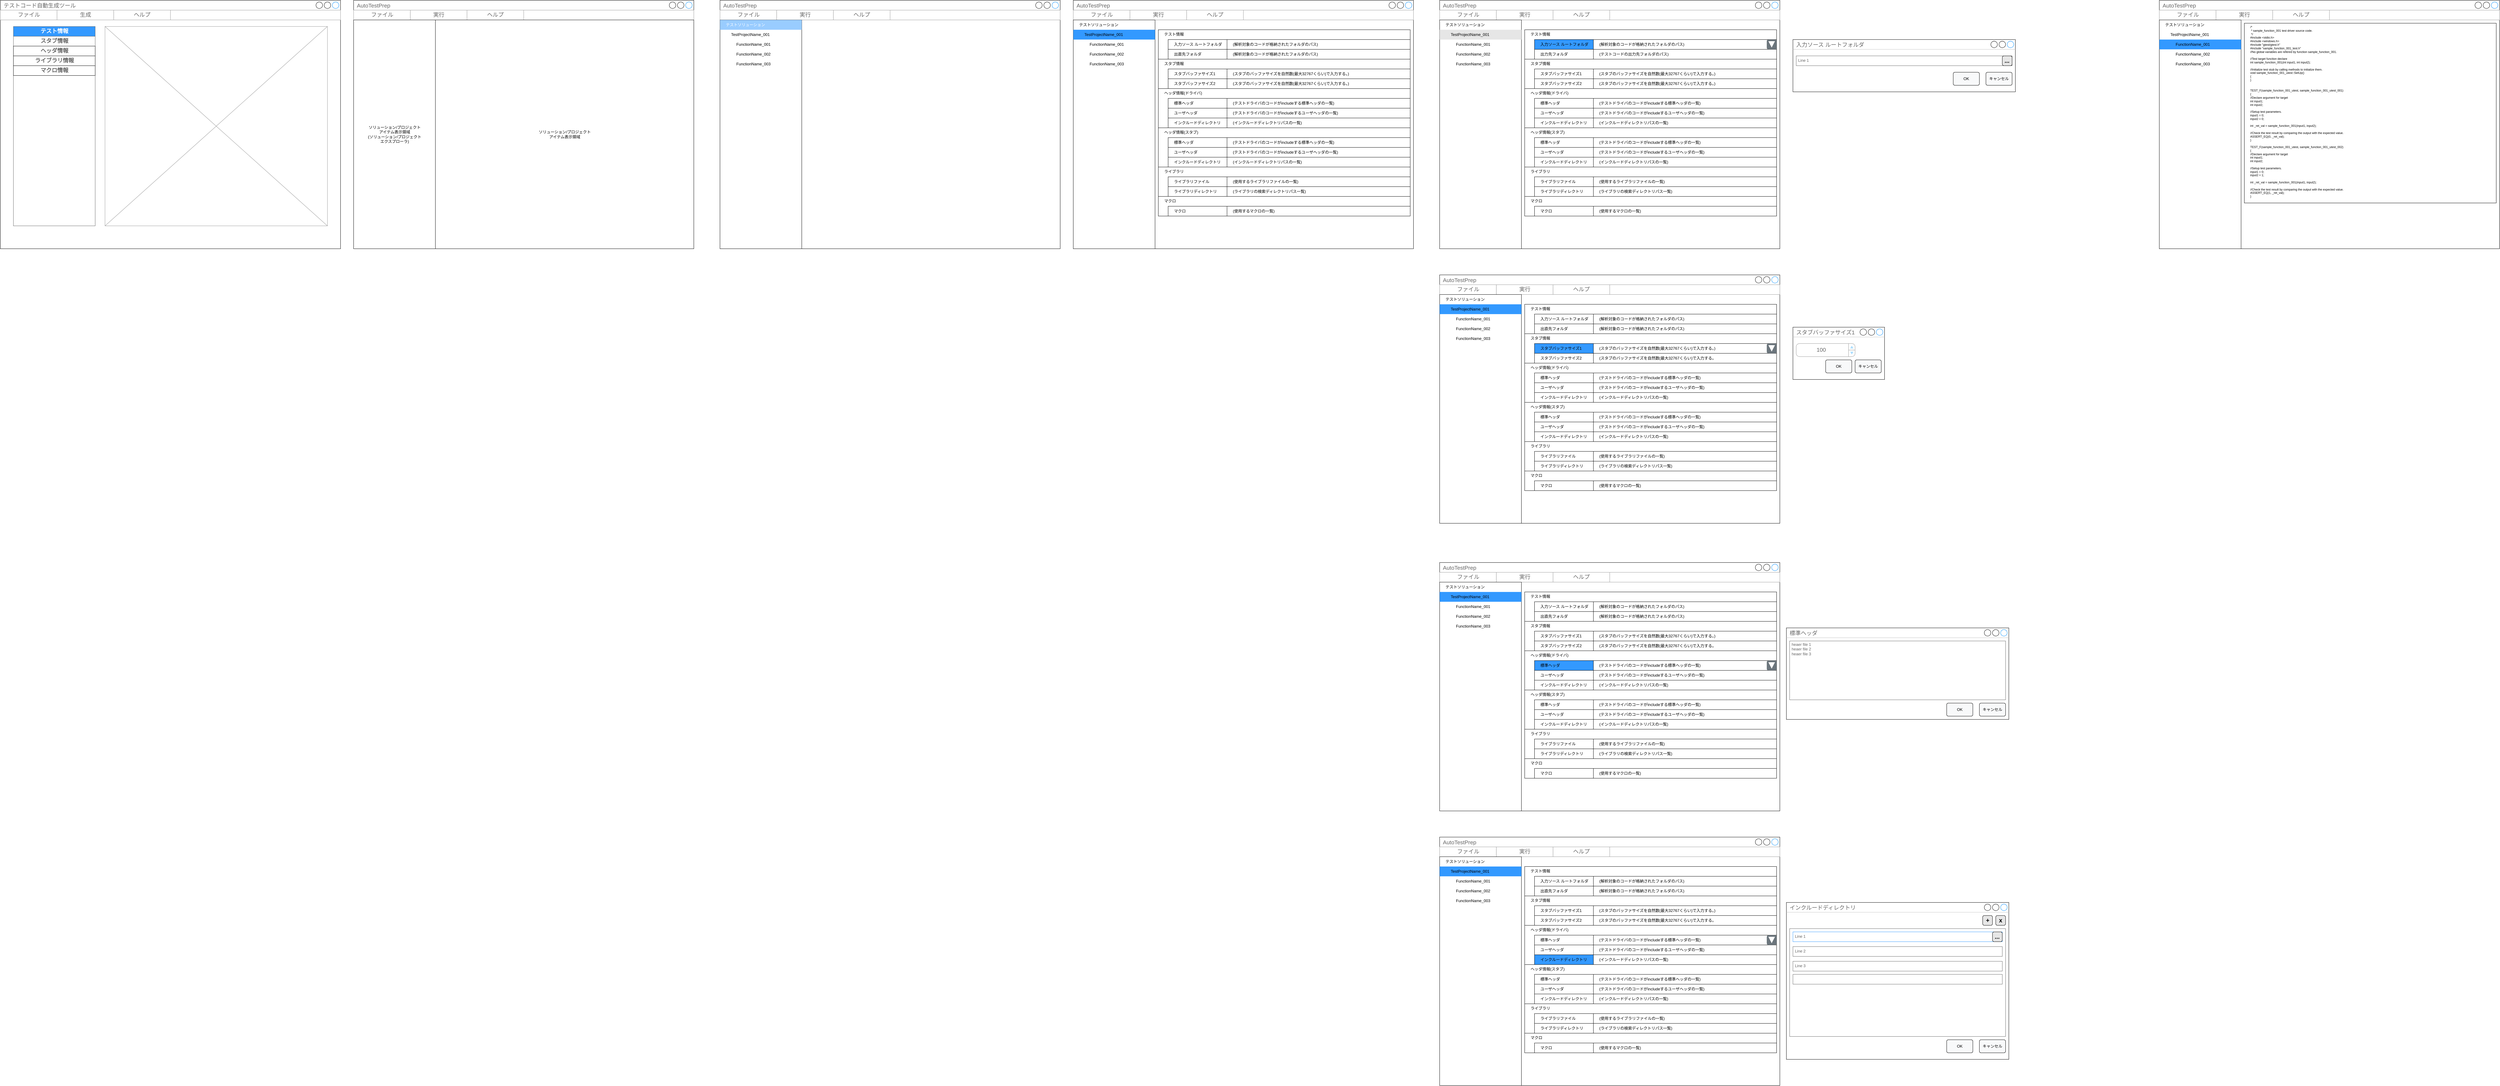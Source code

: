 <mxfile version="20.8.16" type="device"><diagram name="基本画面構成" id="03018318-947c-dd8e-b7a3-06fadd420f32"><mxGraphModel dx="1612" dy="884" grid="1" gridSize="10" guides="1" tooltips="1" connect="1" arrows="1" fold="1" page="1" pageScale="1" pageWidth="1100" pageHeight="850" background="#ffffff" math="0" shadow="0"><root><mxCell id="0"/><mxCell id="1" parent="0"/><mxCell id="9hwru-9en4UcPgaP0JlD-1" value="テストコード自動生成ツール" style="strokeWidth=1;shadow=0;dashed=0;align=center;html=1;shape=mxgraph.mockup.containers.window;align=left;verticalAlign=top;spacingLeft=8;strokeColor2=#008cff;strokeColor3=#c4c4c4;fontColor=#666666;mainText=;fontSize=17;labelBackgroundColor=none;" parent="1" vertex="1"><mxGeometry x="40" y="40" width="1040" height="760" as="geometry"/></mxCell><mxCell id="9hwru-9en4UcPgaP0JlD-2" value="" style="strokeWidth=1;shadow=0;dashed=0;align=center;html=1;shape=mxgraph.mockup.containers.rrect;rSize=0;strokeColor=#666666;" parent="1" vertex="1"><mxGeometry x="80" y="120" width="250" height="610" as="geometry"/></mxCell><mxCell id="9hwru-9en4UcPgaP0JlD-3" value="テスト情報" style="strokeColor=inherit;fillColor=#3399FF;gradientColor=none;strokeWidth=1;shadow=0;dashed=0;align=center;html=1;shape=mxgraph.mockup.containers.rrect;rSize=0;fontSize=17;fontColor=#FFFFFF;fontStyle=1;resizeWidth=1;" parent="9hwru-9en4UcPgaP0JlD-2" vertex="1"><mxGeometry width="250" height="30" relative="1" as="geometry"/></mxCell><mxCell id="9hwru-9en4UcPgaP0JlD-4" value="スタブ情報" style="strokeColor=inherit;fillColor=inherit;gradientColor=inherit;strokeWidth=1;shadow=0;dashed=0;align=center;html=1;shape=mxgraph.mockup.containers.rrect;rSize=0;fontSize=17;fontColor=#666666;fontStyle=1;resizeWidth=1;" parent="9hwru-9en4UcPgaP0JlD-2" vertex="1"><mxGeometry width="250" height="30" relative="1" as="geometry"><mxPoint y="30" as="offset"/></mxGeometry></mxCell><mxCell id="9hwru-9en4UcPgaP0JlD-5" value="ヘッダ情報" style="strokeWidth=1;shadow=0;dashed=0;align=center;html=1;shape=mxgraph.mockup.containers.rrect;rSize=0;fontSize=17;fontColor=#666666;fontStyle=1;fillColor=#FFFFFF;strokeColor=#000000;resizeWidth=1;gradientColor=#ffffff;" parent="9hwru-9en4UcPgaP0JlD-2" vertex="1"><mxGeometry width="250" height="30" relative="1" as="geometry"><mxPoint y="60" as="offset"/></mxGeometry></mxCell><mxCell id="y5yFTSg9JEZbx3OpITRd-5" value="ライブラリ情報" style="rounded=0;html=1;fontSize=17;fontColor=#666666;fontStyle=1" parent="9hwru-9en4UcPgaP0JlD-2" vertex="1"><mxGeometry y="90" width="250" height="30" as="geometry"/></mxCell><mxCell id="y5yFTSg9JEZbx3OpITRd-11" value="マクロ情報" style="rounded=0;html=1;fontSize=17;fontColor=#666666;fontStyle=1" parent="9hwru-9en4UcPgaP0JlD-2" vertex="1"><mxGeometry y="120" width="250" height="30" as="geometry"/></mxCell><mxCell id="9hwru-9en4UcPgaP0JlD-7" value="" style="verticalLabelPosition=bottom;shadow=0;dashed=0;align=center;html=1;verticalAlign=top;strokeWidth=1;shape=mxgraph.mockup.graphics.simpleIcon;strokeColor=#999999;" parent="1" vertex="1"><mxGeometry x="360" y="120" width="680" height="610" as="geometry"/></mxCell><mxCell id="_d0EkSeOCeILaIV-UWA6-1" value="" style="strokeWidth=1;shadow=0;dashed=0;align=center;html=1;shape=mxgraph.mockup.forms.rrect;rSize=0;strokeColor=#999999;" parent="1" vertex="1"><mxGeometry x="40" y="70" width="1040" height="30" as="geometry"/></mxCell><mxCell id="_d0EkSeOCeILaIV-UWA6-2" value="ファイル" style="strokeColor=inherit;fillColor=inherit;gradientColor=inherit;strokeWidth=1;shadow=0;dashed=0;align=center;html=1;shape=mxgraph.mockup.forms.rrect;rSize=0;fontSize=17;fontColor=#666666;" parent="_d0EkSeOCeILaIV-UWA6-1" vertex="1"><mxGeometry width="173.333" height="30" as="geometry"/></mxCell><mxCell id="_d0EkSeOCeILaIV-UWA6-3" value="生成" style="strokeColor=inherit;fillColor=inherit;gradientColor=inherit;strokeWidth=1;shadow=0;dashed=0;align=center;html=1;shape=mxgraph.mockup.forms.rrect;rSize=0;fontSize=17;fontColor=#666666;" parent="_d0EkSeOCeILaIV-UWA6-1" vertex="1"><mxGeometry x="173.337" width="173.333" height="30" as="geometry"/></mxCell><mxCell id="UghdZn0Q_ZNb2Nab-XU8-2" value="ヘルプ" style="strokeColor=inherit;fillColor=inherit;gradientColor=inherit;strokeWidth=1;shadow=0;dashed=0;align=center;html=1;shape=mxgraph.mockup.forms.rrect;rSize=0;fontSize=17;fontColor=#666666;" parent="_d0EkSeOCeILaIV-UWA6-1" vertex="1"><mxGeometry x="346.667" width="173.333" height="30" as="geometry"/></mxCell><mxCell id="dFoo8DtShq8-UcdXE2Bt-1" value="AutoTestPrep" style="strokeWidth=1;shadow=0;dashed=0;align=center;html=1;shape=mxgraph.mockup.containers.window;align=left;verticalAlign=top;spacingLeft=8;strokeColor2=#008cff;strokeColor3=#c4c4c4;fontColor=#666666;mainText=;fontSize=17;labelBackgroundColor=none;strokeColor=#000000;" parent="1" vertex="1"><mxGeometry x="1120" y="40" width="1040" height="760" as="geometry"/></mxCell><mxCell id="dFoo8DtShq8-UcdXE2Bt-2" value="" style="strokeWidth=1;shadow=0;dashed=0;align=center;html=1;shape=mxgraph.mockup.forms.rrect;rSize=0;strokeColor=#999999;" parent="1" vertex="1"><mxGeometry x="1120" y="70" width="1040" height="30" as="geometry"/></mxCell><mxCell id="dFoo8DtShq8-UcdXE2Bt-3" value="ファイル" style="strokeColor=inherit;fillColor=inherit;gradientColor=inherit;strokeWidth=1;shadow=0;dashed=0;align=center;html=1;shape=mxgraph.mockup.forms.rrect;rSize=0;fontSize=17;fontColor=#666666;" parent="dFoo8DtShq8-UcdXE2Bt-2" vertex="1"><mxGeometry width="173.333" height="30" as="geometry"/></mxCell><mxCell id="dFoo8DtShq8-UcdXE2Bt-4" value="実行" style="strokeColor=inherit;fillColor=inherit;gradientColor=inherit;strokeWidth=1;shadow=0;dashed=0;align=center;html=1;shape=mxgraph.mockup.forms.rrect;rSize=0;fontSize=17;fontColor=#666666;" parent="dFoo8DtShq8-UcdXE2Bt-2" vertex="1"><mxGeometry x="173.333" width="173.333" height="30" as="geometry"/></mxCell><mxCell id="dFoo8DtShq8-UcdXE2Bt-5" value="ヘルプ" style="strokeColor=inherit;fillColor=inherit;gradientColor=inherit;strokeWidth=1;shadow=0;dashed=0;align=center;html=1;shape=mxgraph.mockup.forms.rrect;rSize=0;fontSize=17;fontColor=#666666;" parent="dFoo8DtShq8-UcdXE2Bt-2" vertex="1"><mxGeometry x="346.667" width="173.333" height="30" as="geometry"/></mxCell><mxCell id="dFoo8DtShq8-UcdXE2Bt-9" value="ソリューション/プロジェクト&lt;br&gt;アイテム表示領域&lt;br&gt;(ソリューション/プロジェクト&lt;br&gt;エクスプローラ)" style="strokeWidth=1;shadow=0;dashed=0;align=center;html=1;shape=mxgraph.mockup.containers.rrect;rSize=0;strokeColor=#000000;" parent="1" vertex="1"><mxGeometry x="1120" y="100" width="250" height="700" as="geometry"/></mxCell><mxCell id="QSqXxip3usFf0ZuZPb-5-30" value="AutoTestPrep" style="strokeWidth=1;shadow=0;dashed=0;align=center;html=1;shape=mxgraph.mockup.containers.window;align=left;verticalAlign=top;spacingLeft=8;strokeColor2=#008cff;strokeColor3=#c4c4c4;fontColor=#666666;mainText=;fontSize=17;labelBackgroundColor=none;strokeColor=#000000;" parent="1" vertex="1"><mxGeometry x="2240" y="40" width="1040" height="760" as="geometry"/></mxCell><mxCell id="QSqXxip3usFf0ZuZPb-5-31" value="" style="strokeWidth=1;shadow=0;dashed=0;align=center;html=1;shape=mxgraph.mockup.forms.rrect;rSize=0;strokeColor=#999999;" parent="1" vertex="1"><mxGeometry x="2240" y="70" width="1040" height="30" as="geometry"/></mxCell><mxCell id="QSqXxip3usFf0ZuZPb-5-32" value="ファイル" style="strokeColor=inherit;fillColor=inherit;gradientColor=inherit;strokeWidth=1;shadow=0;dashed=0;align=center;html=1;shape=mxgraph.mockup.forms.rrect;rSize=0;fontSize=17;fontColor=#666666;" parent="QSqXxip3usFf0ZuZPb-5-31" vertex="1"><mxGeometry width="173.333" height="30" as="geometry"/></mxCell><mxCell id="QSqXxip3usFf0ZuZPb-5-33" value="実行" style="strokeColor=inherit;fillColor=inherit;gradientColor=inherit;strokeWidth=1;shadow=0;dashed=0;align=center;html=1;shape=mxgraph.mockup.forms.rrect;rSize=0;fontSize=17;fontColor=#666666;" parent="QSqXxip3usFf0ZuZPb-5-31" vertex="1"><mxGeometry x="173.333" width="173.333" height="30" as="geometry"/></mxCell><mxCell id="QSqXxip3usFf0ZuZPb-5-34" value="ヘルプ" style="strokeColor=inherit;fillColor=inherit;gradientColor=inherit;strokeWidth=1;shadow=0;dashed=0;align=center;html=1;shape=mxgraph.mockup.forms.rrect;rSize=0;fontSize=17;fontColor=#666666;" parent="QSqXxip3usFf0ZuZPb-5-31" vertex="1"><mxGeometry x="346.667" width="173.333" height="30" as="geometry"/></mxCell><mxCell id="QSqXxip3usFf0ZuZPb-5-35" value="" style="strokeWidth=1;shadow=0;dashed=0;align=left;html=1;shape=mxgraph.mockup.containers.rrect;rSize=0;strokeColor=#000000;" parent="1" vertex="1"><mxGeometry x="2240" y="100" width="250" height="700" as="geometry"/></mxCell><mxCell id="QSqXxip3usFf0ZuZPb-5-36" value="テストソリューション" style="strokeColor=none;fillColor=#99CCFF;gradientColor=none;strokeWidth=1;shadow=0;dashed=0;align=left;html=1;shape=mxgraph.mockup.containers.rrect;rSize=0;fontSize=12;fontColor=#FFFFFF;fontStyle=0;resizeWidth=1;spacingLeft=16;" parent="QSqXxip3usFf0ZuZPb-5-35" vertex="1"><mxGeometry width="250" height="30" relative="1" as="geometry"/></mxCell><mxCell id="QSqXxip3usFf0ZuZPb-5-38" value="FunctionName_001" style="text;html=1;strokeColor=none;fillColor=none;align=left;verticalAlign=middle;whiteSpace=wrap;rounded=0;spacingLeft=48;" parent="QSqXxip3usFf0ZuZPb-5-35" vertex="1"><mxGeometry y="60" width="250" height="30" as="geometry"/></mxCell><mxCell id="QSqXxip3usFf0ZuZPb-5-39" value="FunctionName_002" style="text;html=1;strokeColor=none;fillColor=none;align=left;verticalAlign=middle;whiteSpace=wrap;rounded=0;spacingLeft=48;" parent="QSqXxip3usFf0ZuZPb-5-35" vertex="1"><mxGeometry y="90" width="250" height="30" as="geometry"/></mxCell><mxCell id="QSqXxip3usFf0ZuZPb-5-40" value="FunctionName_003" style="text;html=1;strokeColor=none;fillColor=none;align=left;verticalAlign=middle;whiteSpace=wrap;rounded=0;spacingLeft=48;" parent="QSqXxip3usFf0ZuZPb-5-35" vertex="1"><mxGeometry y="120" width="250" height="30" as="geometry"/></mxCell><mxCell id="QSqXxip3usFf0ZuZPb-5-53" value="TestProjectName_001" style="text;html=1;strokeColor=none;fillColor=none;align=left;verticalAlign=middle;whiteSpace=wrap;rounded=0;spacingLeft=32;" parent="QSqXxip3usFf0ZuZPb-5-35" vertex="1"><mxGeometry y="30" width="250" height="30" as="geometry"/></mxCell><mxCell id="QSqXxip3usFf0ZuZPb-5-52" value="ソリューション/プロジェクト&lt;br&gt;アイテム表示領域" style="strokeWidth=1;shadow=0;dashed=0;align=center;html=1;shape=mxgraph.mockup.containers.rrect;rSize=0;strokeColor=#000000;" parent="1" vertex="1"><mxGeometry x="1370" y="100" width="790" height="700" as="geometry"/></mxCell><mxCell id="QSqXxip3usFf0ZuZPb-5-57" value="AutoTestPrep" style="strokeWidth=1;shadow=0;dashed=0;align=center;html=1;shape=mxgraph.mockup.containers.window;align=left;verticalAlign=top;spacingLeft=8;strokeColor2=#008cff;strokeColor3=#c4c4c4;fontColor=#666666;mainText=;fontSize=17;labelBackgroundColor=none;strokeColor=#000000;" parent="1" vertex="1"><mxGeometry x="3320" y="40" width="1040" height="760" as="geometry"/></mxCell><mxCell id="QSqXxip3usFf0ZuZPb-5-58" value="" style="strokeWidth=1;shadow=0;dashed=0;align=center;html=1;shape=mxgraph.mockup.forms.rrect;rSize=0;strokeColor=#999999;" parent="1" vertex="1"><mxGeometry x="3320" y="70" width="1040" height="30" as="geometry"/></mxCell><mxCell id="QSqXxip3usFf0ZuZPb-5-59" value="ファイル" style="strokeColor=inherit;fillColor=inherit;gradientColor=inherit;strokeWidth=1;shadow=0;dashed=0;align=center;html=1;shape=mxgraph.mockup.forms.rrect;rSize=0;fontSize=17;fontColor=#666666;" parent="QSqXxip3usFf0ZuZPb-5-58" vertex="1"><mxGeometry width="173.333" height="30" as="geometry"/></mxCell><mxCell id="QSqXxip3usFf0ZuZPb-5-60" value="実行" style="strokeColor=inherit;fillColor=inherit;gradientColor=inherit;strokeWidth=1;shadow=0;dashed=0;align=center;html=1;shape=mxgraph.mockup.forms.rrect;rSize=0;fontSize=17;fontColor=#666666;" parent="QSqXxip3usFf0ZuZPb-5-58" vertex="1"><mxGeometry x="173.333" width="173.333" height="30" as="geometry"/></mxCell><mxCell id="QSqXxip3usFf0ZuZPb-5-61" value="ヘルプ" style="strokeColor=inherit;fillColor=inherit;gradientColor=inherit;strokeWidth=1;shadow=0;dashed=0;align=center;html=1;shape=mxgraph.mockup.forms.rrect;rSize=0;fontSize=17;fontColor=#666666;" parent="QSqXxip3usFf0ZuZPb-5-58" vertex="1"><mxGeometry x="346.667" width="173.333" height="30" as="geometry"/></mxCell><mxCell id="QSqXxip3usFf0ZuZPb-5-62" value="" style="strokeWidth=1;shadow=0;dashed=0;align=left;html=1;shape=mxgraph.mockup.containers.rrect;rSize=0;strokeColor=#000000;" parent="1" vertex="1"><mxGeometry x="3320" y="100" width="250" height="700" as="geometry"/></mxCell><mxCell id="QSqXxip3usFf0ZuZPb-5-63" value="テストソリューション" style="strokeColor=none;fillColor=none;gradientColor=none;strokeWidth=1;shadow=0;dashed=0;align=left;html=1;shape=mxgraph.mockup.containers.rrect;rSize=0;fontSize=12;fontColor=#000000;fontStyle=0;resizeWidth=1;spacingLeft=16;" parent="QSqXxip3usFf0ZuZPb-5-62" vertex="1"><mxGeometry width="250" height="30" relative="1" as="geometry"/></mxCell><mxCell id="QSqXxip3usFf0ZuZPb-5-64" value="FunctionName_001" style="text;html=1;strokeColor=none;fillColor=none;align=left;verticalAlign=middle;whiteSpace=wrap;rounded=0;spacingLeft=48;strokeWidth=1;" parent="QSqXxip3usFf0ZuZPb-5-62" vertex="1"><mxGeometry y="60" width="250" height="30" as="geometry"/></mxCell><mxCell id="QSqXxip3usFf0ZuZPb-5-65" value="FunctionName_002" style="text;html=1;strokeColor=none;fillColor=none;align=left;verticalAlign=middle;whiteSpace=wrap;rounded=0;spacingLeft=48;strokeWidth=1;" parent="QSqXxip3usFf0ZuZPb-5-62" vertex="1"><mxGeometry y="90" width="250" height="30" as="geometry"/></mxCell><mxCell id="QSqXxip3usFf0ZuZPb-5-66" value="FunctionName_003" style="text;html=1;strokeColor=none;fillColor=none;align=left;verticalAlign=middle;whiteSpace=wrap;rounded=0;spacingLeft=48;strokeWidth=1;" parent="QSqXxip3usFf0ZuZPb-5-62" vertex="1"><mxGeometry y="120" width="250" height="30" as="geometry"/></mxCell><mxCell id="QSqXxip3usFf0ZuZPb-5-78" value="TestProjectName_001" style="text;html=1;strokeColor=none;fillColor=#3399FF;align=left;verticalAlign=middle;whiteSpace=wrap;rounded=0;spacingLeft=32;fontColor=#000000;strokeWidth=1;" parent="QSqXxip3usFf0ZuZPb-5-62" vertex="1"><mxGeometry y="30" width="250" height="30" as="geometry"/></mxCell><mxCell id="v4Qfe7VQ9-2sqXCdgcTf-1" value="テスト情報" style="text;html=1;strokeColor=default;fillColor=#FFFFFF;align=left;verticalAlign=top;whiteSpace=wrap;rounded=0;fontSize=12;fontColor=#000000;spacingLeft=16;" parent="1" vertex="1"><mxGeometry x="3580" y="130" width="770" height="90" as="geometry"/></mxCell><mxCell id="v4Qfe7VQ9-2sqXCdgcTf-2" value="入力ソース ルートフォルダ" style="text;html=1;strokeColor=default;fillColor=default;align=left;verticalAlign=middle;whiteSpace=wrap;rounded=0;fontSize=12;fontColor=#000000;spacingLeft=16;" parent="1" vertex="1"><mxGeometry x="3610" y="160" width="180" height="30" as="geometry"/></mxCell><mxCell id="v4Qfe7VQ9-2sqXCdgcTf-3" value="(解析対象のコードが格納されたフォルダのパス)" style="text;html=1;strokeColor=default;fillColor=default;align=left;verticalAlign=middle;whiteSpace=wrap;rounded=0;fontSize=12;fontColor=#000000;spacingLeft=16;" parent="1" vertex="1"><mxGeometry x="3790" y="160" width="560" height="30" as="geometry"/></mxCell><mxCell id="v4Qfe7VQ9-2sqXCdgcTf-4" value="出直先フォルダ" style="text;html=1;strokeColor=default;fillColor=default;align=left;verticalAlign=middle;whiteSpace=wrap;rounded=0;fontSize=12;fontColor=#000000;spacingLeft=16;" parent="1" vertex="1"><mxGeometry x="3610" y="190" width="180" height="30" as="geometry"/></mxCell><mxCell id="v4Qfe7VQ9-2sqXCdgcTf-5" value="(解析対象のコードが格納されたフォルダのパス)" style="text;html=1;strokeColor=default;fillColor=default;align=left;verticalAlign=middle;whiteSpace=wrap;rounded=0;fontSize=12;fontColor=#000000;spacingLeft=16;" parent="1" vertex="1"><mxGeometry x="3790" y="190" width="560" height="30" as="geometry"/></mxCell><mxCell id="v4Qfe7VQ9-2sqXCdgcTf-6" value="スタブ情報" style="text;html=1;strokeColor=default;fillColor=#FFFFFF;align=left;verticalAlign=top;whiteSpace=wrap;rounded=0;fontSize=12;fontColor=#000000;spacingLeft=16;" parent="1" vertex="1"><mxGeometry x="3580" y="220" width="770" height="90" as="geometry"/></mxCell><mxCell id="v4Qfe7VQ9-2sqXCdgcTf-7" value="スタブバッファサイズ1" style="text;html=1;strokeColor=default;fillColor=default;align=left;verticalAlign=middle;whiteSpace=wrap;rounded=0;fontSize=12;fontColor=#000000;spacingLeft=16;" parent="1" vertex="1"><mxGeometry x="3610" y="250" width="180" height="30" as="geometry"/></mxCell><mxCell id="v4Qfe7VQ9-2sqXCdgcTf-8" value="(スタブのバッファサイズを自然数(最大32767くらい)で入力する。)" style="text;html=1;strokeColor=default;fillColor=default;align=left;verticalAlign=middle;whiteSpace=wrap;rounded=0;fontSize=12;fontColor=#000000;spacingLeft=16;" parent="1" vertex="1"><mxGeometry x="3790" y="250" width="560" height="30" as="geometry"/></mxCell><mxCell id="v4Qfe7VQ9-2sqXCdgcTf-11" value="(スタブのバッファサイズを自然数(最大32767くらい)で入力する。)" style="text;html=1;strokeColor=default;fillColor=default;align=left;verticalAlign=middle;whiteSpace=wrap;rounded=0;fontSize=12;fontColor=#000000;spacingLeft=16;" parent="1" vertex="1"><mxGeometry x="3790" y="280" width="560" height="30" as="geometry"/></mxCell><mxCell id="v4Qfe7VQ9-2sqXCdgcTf-12" value="スタブバッファサイズ2" style="text;html=1;strokeColor=default;fillColor=default;align=left;verticalAlign=middle;whiteSpace=wrap;rounded=0;fontSize=12;fontColor=#000000;spacingLeft=16;" parent="1" vertex="1"><mxGeometry x="3610" y="280" width="180" height="30" as="geometry"/></mxCell><mxCell id="v4Qfe7VQ9-2sqXCdgcTf-13" value="ヘッダ情報(ドライバ)" style="text;html=1;strokeColor=default;fillColor=#FFFFFF;align=left;verticalAlign=top;whiteSpace=wrap;rounded=0;fontSize=12;fontColor=#000000;spacingLeft=16;" parent="1" vertex="1"><mxGeometry x="3580" y="310" width="770" height="120" as="geometry"/></mxCell><mxCell id="v4Qfe7VQ9-2sqXCdgcTf-14" value="標準ヘッダ" style="text;html=1;strokeColor=default;fillColor=default;align=left;verticalAlign=middle;whiteSpace=wrap;rounded=0;fontSize=12;fontColor=#000000;spacingLeft=16;" parent="1" vertex="1"><mxGeometry x="3610" y="340" width="180" height="30" as="geometry"/></mxCell><mxCell id="v4Qfe7VQ9-2sqXCdgcTf-15" value="(テストドライバのコードがincludeする標準ヘッダの一覧)" style="text;html=1;strokeColor=default;fillColor=default;align=left;verticalAlign=middle;whiteSpace=wrap;rounded=0;fontSize=12;fontColor=#000000;spacingLeft=16;" parent="1" vertex="1"><mxGeometry x="3790" y="340" width="560" height="30" as="geometry"/></mxCell><mxCell id="v4Qfe7VQ9-2sqXCdgcTf-16" value="ユーザヘッダ" style="text;html=1;strokeColor=default;fillColor=default;align=left;verticalAlign=middle;whiteSpace=wrap;rounded=0;fontSize=12;fontColor=#000000;spacingLeft=16;" parent="1" vertex="1"><mxGeometry x="3610" y="370" width="180" height="30" as="geometry"/></mxCell><mxCell id="v4Qfe7VQ9-2sqXCdgcTf-17" value="(テストドライバのコードがincludeするユーザヘッダの一覧)" style="text;html=1;strokeColor=default;fillColor=default;align=left;verticalAlign=middle;whiteSpace=wrap;rounded=0;fontSize=12;fontColor=#000000;spacingLeft=16;" parent="1" vertex="1"><mxGeometry x="3790" y="370" width="560" height="30" as="geometry"/></mxCell><mxCell id="v4Qfe7VQ9-2sqXCdgcTf-18" value="インクルードディレクトリ" style="text;html=1;strokeColor=default;fillColor=default;align=left;verticalAlign=middle;whiteSpace=wrap;rounded=0;fontSize=12;fontColor=#000000;spacingLeft=16;" parent="1" vertex="1"><mxGeometry x="3610" y="400" width="180" height="30" as="geometry"/></mxCell><mxCell id="v4Qfe7VQ9-2sqXCdgcTf-19" value="(インクルードディレクトリパスの一覧)" style="text;html=1;strokeColor=default;fillColor=default;align=left;verticalAlign=middle;whiteSpace=wrap;rounded=0;fontSize=12;fontColor=#000000;spacingLeft=16;" parent="1" vertex="1"><mxGeometry x="3790" y="400" width="560" height="30" as="geometry"/></mxCell><mxCell id="v4Qfe7VQ9-2sqXCdgcTf-20" value="ヘッダ情報(スタブ)" style="text;html=1;strokeColor=default;fillColor=#FFFFFF;align=left;verticalAlign=top;whiteSpace=wrap;rounded=0;fontSize=12;fontColor=#000000;spacingLeft=16;" parent="1" vertex="1"><mxGeometry x="3580" y="430" width="770" height="120" as="geometry"/></mxCell><mxCell id="v4Qfe7VQ9-2sqXCdgcTf-21" value="標準ヘッダ" style="text;html=1;strokeColor=default;fillColor=default;align=left;verticalAlign=middle;whiteSpace=wrap;rounded=0;fontSize=12;fontColor=#000000;spacingLeft=16;" parent="1" vertex="1"><mxGeometry x="3610" y="460" width="180" height="30" as="geometry"/></mxCell><mxCell id="v4Qfe7VQ9-2sqXCdgcTf-22" value="(テストドライバのコードがincludeする標準ヘッダの一覧)" style="text;html=1;strokeColor=default;fillColor=default;align=left;verticalAlign=middle;whiteSpace=wrap;rounded=0;fontSize=12;fontColor=#000000;spacingLeft=16;" parent="1" vertex="1"><mxGeometry x="3790" y="460" width="560" height="30" as="geometry"/></mxCell><mxCell id="v4Qfe7VQ9-2sqXCdgcTf-23" value="ユーザヘッダ" style="text;html=1;strokeColor=default;fillColor=default;align=left;verticalAlign=middle;whiteSpace=wrap;rounded=0;fontSize=12;fontColor=#000000;spacingLeft=16;" parent="1" vertex="1"><mxGeometry x="3610" y="490" width="180" height="30" as="geometry"/></mxCell><mxCell id="v4Qfe7VQ9-2sqXCdgcTf-24" value="(テストドライバのコードがincludeするユーザヘッダの一覧)" style="text;html=1;strokeColor=default;fillColor=default;align=left;verticalAlign=middle;whiteSpace=wrap;rounded=0;fontSize=12;fontColor=#000000;spacingLeft=16;" parent="1" vertex="1"><mxGeometry x="3790" y="490" width="560" height="30" as="geometry"/></mxCell><mxCell id="v4Qfe7VQ9-2sqXCdgcTf-25" value="インクルードディレクトリ" style="text;html=1;strokeColor=default;fillColor=default;align=left;verticalAlign=middle;whiteSpace=wrap;rounded=0;fontSize=12;fontColor=#000000;spacingLeft=16;" parent="1" vertex="1"><mxGeometry x="3610" y="520" width="180" height="30" as="geometry"/></mxCell><mxCell id="v4Qfe7VQ9-2sqXCdgcTf-26" value="(インクルードディレクトリパスの一覧)" style="text;html=1;strokeColor=default;fillColor=default;align=left;verticalAlign=middle;whiteSpace=wrap;rounded=0;fontSize=12;fontColor=#000000;spacingLeft=16;" parent="1" vertex="1"><mxGeometry x="3790" y="520" width="560" height="30" as="geometry"/></mxCell><mxCell id="v4Qfe7VQ9-2sqXCdgcTf-27" value="ライブラリ" style="text;html=1;strokeColor=default;fillColor=#FFFFFF;align=left;verticalAlign=top;whiteSpace=wrap;rounded=0;fontSize=12;fontColor=#000000;spacingLeft=16;" parent="1" vertex="1"><mxGeometry x="3580" y="550" width="770" height="90" as="geometry"/></mxCell><mxCell id="v4Qfe7VQ9-2sqXCdgcTf-28" value="ライブラリファイル" style="text;html=1;strokeColor=default;fillColor=default;align=left;verticalAlign=middle;whiteSpace=wrap;rounded=0;fontSize=12;fontColor=#000000;spacingLeft=16;" parent="1" vertex="1"><mxGeometry x="3610" y="580" width="180" height="30" as="geometry"/></mxCell><mxCell id="v4Qfe7VQ9-2sqXCdgcTf-29" value="(使用するライブラリファイルの一覧)" style="text;html=1;strokeColor=default;fillColor=default;align=left;verticalAlign=middle;whiteSpace=wrap;rounded=0;fontSize=12;fontColor=#000000;spacingLeft=16;" parent="1" vertex="1"><mxGeometry x="3790" y="580" width="560" height="30" as="geometry"/></mxCell><mxCell id="v4Qfe7VQ9-2sqXCdgcTf-30" value="ライブラリディレクトリ" style="text;html=1;strokeColor=default;fillColor=default;align=left;verticalAlign=middle;whiteSpace=wrap;rounded=0;fontSize=12;fontColor=#000000;spacingLeft=16;" parent="1" vertex="1"><mxGeometry x="3610" y="610" width="180" height="30" as="geometry"/></mxCell><mxCell id="v4Qfe7VQ9-2sqXCdgcTf-32" value="(ライブラリの検索ディレクトリパス一覧)" style="text;html=1;strokeColor=default;fillColor=default;align=left;verticalAlign=middle;whiteSpace=wrap;rounded=0;fontSize=12;fontColor=#000000;spacingLeft=16;" parent="1" vertex="1"><mxGeometry x="3790" y="610" width="560" height="30" as="geometry"/></mxCell><mxCell id="v4Qfe7VQ9-2sqXCdgcTf-34" value="マクロ" style="text;html=1;strokeColor=default;fillColor=#FFFFFF;align=left;verticalAlign=top;whiteSpace=wrap;rounded=0;fontSize=12;fontColor=#000000;spacingLeft=16;" parent="1" vertex="1"><mxGeometry x="3580" y="640" width="770" height="60" as="geometry"/></mxCell><mxCell id="v4Qfe7VQ9-2sqXCdgcTf-35" value="マクロ" style="text;html=1;strokeColor=default;fillColor=default;align=left;verticalAlign=middle;whiteSpace=wrap;rounded=0;fontSize=12;fontColor=#000000;spacingLeft=16;" parent="1" vertex="1"><mxGeometry x="3610" y="670" width="180" height="30" as="geometry"/></mxCell><mxCell id="v4Qfe7VQ9-2sqXCdgcTf-36" value="(使用するマクロの一覧)" style="text;html=1;strokeColor=default;fillColor=default;align=left;verticalAlign=middle;whiteSpace=wrap;rounded=0;fontSize=12;fontColor=#000000;spacingLeft=16;" parent="1" vertex="1"><mxGeometry x="3790" y="670" width="560" height="30" as="geometry"/></mxCell><mxCell id="fBaymIcfK_o6oA8UmtZK-1" value="AutoTestPrep" style="strokeWidth=1;shadow=0;dashed=0;align=center;html=1;shape=mxgraph.mockup.containers.window;align=left;verticalAlign=top;spacingLeft=8;strokeColor2=#008cff;strokeColor3=#c4c4c4;fontColor=#666666;mainText=;fontSize=17;labelBackgroundColor=none;strokeColor=#000000;" parent="1" vertex="1"><mxGeometry x="4440" y="40" width="1040" height="760" as="geometry"/></mxCell><mxCell id="fBaymIcfK_o6oA8UmtZK-2" value="" style="strokeWidth=1;shadow=0;dashed=0;align=center;html=1;shape=mxgraph.mockup.forms.rrect;rSize=0;strokeColor=#999999;" parent="1" vertex="1"><mxGeometry x="4440" y="70" width="1040" height="30" as="geometry"/></mxCell><mxCell id="fBaymIcfK_o6oA8UmtZK-3" value="ファイル" style="strokeColor=inherit;fillColor=inherit;gradientColor=inherit;strokeWidth=1;shadow=0;dashed=0;align=center;html=1;shape=mxgraph.mockup.forms.rrect;rSize=0;fontSize=17;fontColor=#666666;" parent="fBaymIcfK_o6oA8UmtZK-2" vertex="1"><mxGeometry width="173.333" height="30" as="geometry"/></mxCell><mxCell id="fBaymIcfK_o6oA8UmtZK-4" value="実行" style="strokeColor=inherit;fillColor=inherit;gradientColor=inherit;strokeWidth=1;shadow=0;dashed=0;align=center;html=1;shape=mxgraph.mockup.forms.rrect;rSize=0;fontSize=17;fontColor=#666666;" parent="fBaymIcfK_o6oA8UmtZK-2" vertex="1"><mxGeometry x="173.333" width="173.333" height="30" as="geometry"/></mxCell><mxCell id="fBaymIcfK_o6oA8UmtZK-5" value="ヘルプ" style="strokeColor=inherit;fillColor=inherit;gradientColor=inherit;strokeWidth=1;shadow=0;dashed=0;align=center;html=1;shape=mxgraph.mockup.forms.rrect;rSize=0;fontSize=17;fontColor=#666666;" parent="fBaymIcfK_o6oA8UmtZK-2" vertex="1"><mxGeometry x="346.667" width="173.333" height="30" as="geometry"/></mxCell><mxCell id="fBaymIcfK_o6oA8UmtZK-6" value="" style="strokeWidth=1;shadow=0;dashed=0;align=left;html=1;shape=mxgraph.mockup.containers.rrect;rSize=0;strokeColor=#000000;" parent="1" vertex="1"><mxGeometry x="4440" y="100" width="250" height="700" as="geometry"/></mxCell><mxCell id="fBaymIcfK_o6oA8UmtZK-7" value="テストソリューション" style="strokeColor=none;fillColor=none;gradientColor=none;strokeWidth=1;shadow=0;dashed=0;align=left;html=1;shape=mxgraph.mockup.containers.rrect;rSize=0;fontSize=12;fontColor=#000000;fontStyle=0;resizeWidth=1;spacingLeft=16;" parent="fBaymIcfK_o6oA8UmtZK-6" vertex="1"><mxGeometry width="250" height="30" relative="1" as="geometry"/></mxCell><mxCell id="fBaymIcfK_o6oA8UmtZK-8" value="FunctionName_001" style="text;html=1;strokeColor=none;fillColor=none;align=left;verticalAlign=middle;whiteSpace=wrap;rounded=0;spacingLeft=48;" parent="fBaymIcfK_o6oA8UmtZK-6" vertex="1"><mxGeometry y="60" width="250" height="30" as="geometry"/></mxCell><mxCell id="fBaymIcfK_o6oA8UmtZK-9" value="FunctionName_002" style="text;html=1;strokeColor=none;fillColor=none;align=left;verticalAlign=middle;whiteSpace=wrap;rounded=0;spacingLeft=48;" parent="fBaymIcfK_o6oA8UmtZK-6" vertex="1"><mxGeometry y="90" width="250" height="30" as="geometry"/></mxCell><mxCell id="fBaymIcfK_o6oA8UmtZK-10" value="FunctionName_003" style="text;html=1;strokeColor=none;fillColor=none;align=left;verticalAlign=middle;whiteSpace=wrap;rounded=0;spacingLeft=48;" parent="fBaymIcfK_o6oA8UmtZK-6" vertex="1"><mxGeometry y="120" width="250" height="30" as="geometry"/></mxCell><mxCell id="fBaymIcfK_o6oA8UmtZK-22" value="TestProjectName_001" style="text;html=1;strokeColor=none;fillColor=#E6E6E6;align=left;verticalAlign=middle;whiteSpace=wrap;rounded=0;spacingLeft=32;fontColor=#000000;" parent="fBaymIcfK_o6oA8UmtZK-6" vertex="1"><mxGeometry y="30" width="250" height="30" as="geometry"/></mxCell><mxCell id="fBaymIcfK_o6oA8UmtZK-23" value="テスト情報" style="text;html=1;strokeColor=default;fillColor=#FFFFFF;align=left;verticalAlign=top;whiteSpace=wrap;rounded=0;fontSize=12;fontColor=#000000;spacingLeft=16;" parent="1" vertex="1"><mxGeometry x="4700" y="130" width="770" height="90" as="geometry"/></mxCell><mxCell id="fBaymIcfK_o6oA8UmtZK-24" value="入力ソース ルートフォルダ" style="text;html=1;strokeColor=default;fillColor=#3399FF;align=left;verticalAlign=middle;whiteSpace=wrap;rounded=0;fontSize=12;fontColor=#000000;spacingLeft=16;" parent="1" vertex="1"><mxGeometry x="4730" y="160" width="180" height="30" as="geometry"/></mxCell><mxCell id="fBaymIcfK_o6oA8UmtZK-26" value="出力先フォルダ" style="text;html=1;strokeColor=default;fillColor=default;align=left;verticalAlign=middle;whiteSpace=wrap;rounded=0;fontSize=12;fontColor=#000000;spacingLeft=16;" parent="1" vertex="1"><mxGeometry x="4730" y="190" width="180" height="30" as="geometry"/></mxCell><mxCell id="fBaymIcfK_o6oA8UmtZK-27" value="(テストコードの出力先フォルダのパス)" style="text;html=1;strokeColor=default;fillColor=default;align=left;verticalAlign=middle;whiteSpace=wrap;rounded=0;fontSize=12;fontColor=#000000;spacingLeft=16;" parent="1" vertex="1"><mxGeometry x="4910" y="190" width="560" height="30" as="geometry"/></mxCell><mxCell id="fBaymIcfK_o6oA8UmtZK-28" value="スタブ情報" style="text;html=1;strokeColor=default;fillColor=#FFFFFF;align=left;verticalAlign=top;whiteSpace=wrap;rounded=0;fontSize=12;fontColor=#000000;spacingLeft=16;" parent="1" vertex="1"><mxGeometry x="4700" y="220" width="770" height="90" as="geometry"/></mxCell><mxCell id="fBaymIcfK_o6oA8UmtZK-29" value="スタブバッファサイズ1" style="text;html=1;strokeColor=default;fillColor=default;align=left;verticalAlign=middle;whiteSpace=wrap;rounded=0;fontSize=12;fontColor=#000000;spacingLeft=16;" parent="1" vertex="1"><mxGeometry x="4730" y="250" width="180" height="30" as="geometry"/></mxCell><mxCell id="fBaymIcfK_o6oA8UmtZK-30" value="(スタブのバッファサイズを自然数(最大32767くらい)で入力する。)" style="text;html=1;strokeColor=default;fillColor=default;align=left;verticalAlign=middle;whiteSpace=wrap;rounded=0;fontSize=12;fontColor=#000000;spacingLeft=16;" parent="1" vertex="1"><mxGeometry x="4910" y="250" width="560" height="30" as="geometry"/></mxCell><mxCell id="fBaymIcfK_o6oA8UmtZK-31" value="(スタブのバッファサイズを自然数(最大32767くらい)で入力する。)" style="text;html=1;strokeColor=default;fillColor=default;align=left;verticalAlign=middle;whiteSpace=wrap;rounded=0;fontSize=12;fontColor=#000000;spacingLeft=16;" parent="1" vertex="1"><mxGeometry x="4910" y="280" width="560" height="30" as="geometry"/></mxCell><mxCell id="fBaymIcfK_o6oA8UmtZK-32" value="スタブバッファサイズ2" style="text;html=1;strokeColor=default;fillColor=default;align=left;verticalAlign=middle;whiteSpace=wrap;rounded=0;fontSize=12;fontColor=#000000;spacingLeft=16;" parent="1" vertex="1"><mxGeometry x="4730" y="280" width="180" height="30" as="geometry"/></mxCell><mxCell id="fBaymIcfK_o6oA8UmtZK-33" value="ヘッダ情報(ドライバ)" style="text;html=1;strokeColor=default;fillColor=#FFFFFF;align=left;verticalAlign=top;whiteSpace=wrap;rounded=0;fontSize=12;fontColor=#000000;spacingLeft=16;" parent="1" vertex="1"><mxGeometry x="4700" y="310" width="770" height="120" as="geometry"/></mxCell><mxCell id="fBaymIcfK_o6oA8UmtZK-34" value="標準ヘッダ" style="text;html=1;strokeColor=default;fillColor=default;align=left;verticalAlign=middle;whiteSpace=wrap;rounded=0;fontSize=12;fontColor=#000000;spacingLeft=16;" parent="1" vertex="1"><mxGeometry x="4730" y="340" width="180" height="30" as="geometry"/></mxCell><mxCell id="fBaymIcfK_o6oA8UmtZK-35" value="(テストドライバのコードがincludeする標準ヘッダの一覧)" style="text;html=1;strokeColor=default;fillColor=default;align=left;verticalAlign=middle;whiteSpace=wrap;rounded=0;fontSize=12;fontColor=#000000;spacingLeft=16;" parent="1" vertex="1"><mxGeometry x="4910" y="340" width="560" height="30" as="geometry"/></mxCell><mxCell id="fBaymIcfK_o6oA8UmtZK-36" value="ユーザヘッダ" style="text;html=1;strokeColor=default;fillColor=default;align=left;verticalAlign=middle;whiteSpace=wrap;rounded=0;fontSize=12;fontColor=#000000;spacingLeft=16;" parent="1" vertex="1"><mxGeometry x="4730" y="370" width="180" height="30" as="geometry"/></mxCell><mxCell id="fBaymIcfK_o6oA8UmtZK-37" value="(テストドライバのコードがincludeするユーザヘッダの一覧)" style="text;html=1;strokeColor=default;fillColor=default;align=left;verticalAlign=middle;whiteSpace=wrap;rounded=0;fontSize=12;fontColor=#000000;spacingLeft=16;" parent="1" vertex="1"><mxGeometry x="4910" y="370" width="560" height="30" as="geometry"/></mxCell><mxCell id="fBaymIcfK_o6oA8UmtZK-38" value="インクルードディレクトリ" style="text;html=1;strokeColor=default;fillColor=default;align=left;verticalAlign=middle;whiteSpace=wrap;rounded=0;fontSize=12;fontColor=#000000;spacingLeft=16;" parent="1" vertex="1"><mxGeometry x="4730" y="400" width="180" height="30" as="geometry"/></mxCell><mxCell id="fBaymIcfK_o6oA8UmtZK-39" value="(インクルードディレクトリパスの一覧)" style="text;html=1;strokeColor=default;fillColor=default;align=left;verticalAlign=middle;whiteSpace=wrap;rounded=0;fontSize=12;fontColor=#000000;spacingLeft=16;" parent="1" vertex="1"><mxGeometry x="4910" y="400" width="560" height="30" as="geometry"/></mxCell><mxCell id="fBaymIcfK_o6oA8UmtZK-40" value="ヘッダ情報(スタブ)" style="text;html=1;strokeColor=default;fillColor=#FFFFFF;align=left;verticalAlign=top;whiteSpace=wrap;rounded=0;fontSize=12;fontColor=#000000;spacingLeft=16;" parent="1" vertex="1"><mxGeometry x="4700" y="430" width="770" height="120" as="geometry"/></mxCell><mxCell id="fBaymIcfK_o6oA8UmtZK-41" value="標準ヘッダ" style="text;html=1;strokeColor=default;fillColor=default;align=left;verticalAlign=middle;whiteSpace=wrap;rounded=0;fontSize=12;fontColor=#000000;spacingLeft=16;" parent="1" vertex="1"><mxGeometry x="4730" y="460" width="180" height="30" as="geometry"/></mxCell><mxCell id="fBaymIcfK_o6oA8UmtZK-42" value="(テストドライバのコードがincludeする標準ヘッダの一覧)" style="text;html=1;strokeColor=default;fillColor=default;align=left;verticalAlign=middle;whiteSpace=wrap;rounded=0;fontSize=12;fontColor=#000000;spacingLeft=16;" parent="1" vertex="1"><mxGeometry x="4910" y="460" width="560" height="30" as="geometry"/></mxCell><mxCell id="fBaymIcfK_o6oA8UmtZK-43" value="ユーザヘッダ" style="text;html=1;strokeColor=default;fillColor=default;align=left;verticalAlign=middle;whiteSpace=wrap;rounded=0;fontSize=12;fontColor=#000000;spacingLeft=16;" parent="1" vertex="1"><mxGeometry x="4730" y="490" width="180" height="30" as="geometry"/></mxCell><mxCell id="fBaymIcfK_o6oA8UmtZK-44" value="(テストドライバのコードがincludeするユーザヘッダの一覧)" style="text;html=1;strokeColor=default;fillColor=default;align=left;verticalAlign=middle;whiteSpace=wrap;rounded=0;fontSize=12;fontColor=#000000;spacingLeft=16;" parent="1" vertex="1"><mxGeometry x="4910" y="490" width="560" height="30" as="geometry"/></mxCell><mxCell id="fBaymIcfK_o6oA8UmtZK-45" value="インクルードディレクトリ" style="text;html=1;strokeColor=default;fillColor=default;align=left;verticalAlign=middle;whiteSpace=wrap;rounded=0;fontSize=12;fontColor=#000000;spacingLeft=16;" parent="1" vertex="1"><mxGeometry x="4730" y="520" width="180" height="30" as="geometry"/></mxCell><mxCell id="fBaymIcfK_o6oA8UmtZK-46" value="(インクルードディレクトリパスの一覧)" style="text;html=1;strokeColor=default;fillColor=default;align=left;verticalAlign=middle;whiteSpace=wrap;rounded=0;fontSize=12;fontColor=#000000;spacingLeft=16;" parent="1" vertex="1"><mxGeometry x="4910" y="520" width="560" height="30" as="geometry"/></mxCell><mxCell id="fBaymIcfK_o6oA8UmtZK-47" value="ライブラリ" style="text;html=1;strokeColor=default;fillColor=#FFFFFF;align=left;verticalAlign=top;whiteSpace=wrap;rounded=0;fontSize=12;fontColor=#000000;spacingLeft=16;" parent="1" vertex="1"><mxGeometry x="4700" y="550" width="770" height="90" as="geometry"/></mxCell><mxCell id="fBaymIcfK_o6oA8UmtZK-48" value="ライブラリファイル" style="text;html=1;strokeColor=default;fillColor=default;align=left;verticalAlign=middle;whiteSpace=wrap;rounded=0;fontSize=12;fontColor=#000000;spacingLeft=16;" parent="1" vertex="1"><mxGeometry x="4730" y="580" width="180" height="30" as="geometry"/></mxCell><mxCell id="fBaymIcfK_o6oA8UmtZK-49" value="(使用するライブラリファイルの一覧)" style="text;html=1;strokeColor=default;fillColor=default;align=left;verticalAlign=middle;whiteSpace=wrap;rounded=0;fontSize=12;fontColor=#000000;spacingLeft=16;" parent="1" vertex="1"><mxGeometry x="4910" y="580" width="560" height="30" as="geometry"/></mxCell><mxCell id="fBaymIcfK_o6oA8UmtZK-50" value="ライブラリディレクトリ" style="text;html=1;strokeColor=default;fillColor=default;align=left;verticalAlign=middle;whiteSpace=wrap;rounded=0;fontSize=12;fontColor=#000000;spacingLeft=16;" parent="1" vertex="1"><mxGeometry x="4730" y="610" width="180" height="30" as="geometry"/></mxCell><mxCell id="fBaymIcfK_o6oA8UmtZK-51" value="(ライブラリの検索ディレクトリパス一覧)" style="text;html=1;strokeColor=default;fillColor=default;align=left;verticalAlign=middle;whiteSpace=wrap;rounded=0;fontSize=12;fontColor=#000000;spacingLeft=16;" parent="1" vertex="1"><mxGeometry x="4910" y="610" width="560" height="30" as="geometry"/></mxCell><mxCell id="fBaymIcfK_o6oA8UmtZK-52" value="マクロ" style="text;html=1;strokeColor=default;fillColor=#FFFFFF;align=left;verticalAlign=top;whiteSpace=wrap;rounded=0;fontSize=12;fontColor=#000000;spacingLeft=16;" parent="1" vertex="1"><mxGeometry x="4700" y="640" width="770" height="60" as="geometry"/></mxCell><mxCell id="fBaymIcfK_o6oA8UmtZK-53" value="マクロ" style="text;html=1;strokeColor=default;fillColor=default;align=left;verticalAlign=middle;whiteSpace=wrap;rounded=0;fontSize=12;fontColor=#000000;spacingLeft=16;" parent="1" vertex="1"><mxGeometry x="4730" y="670" width="180" height="30" as="geometry"/></mxCell><mxCell id="fBaymIcfK_o6oA8UmtZK-54" value="(使用するマクロの一覧)" style="text;html=1;strokeColor=default;fillColor=default;align=left;verticalAlign=middle;whiteSpace=wrap;rounded=0;fontSize=12;fontColor=#000000;spacingLeft=16;" parent="1" vertex="1"><mxGeometry x="4910" y="670" width="560" height="30" as="geometry"/></mxCell><mxCell id="fBaymIcfK_o6oA8UmtZK-70" value="AutoTestPrep" style="strokeWidth=1;shadow=0;dashed=0;align=center;html=1;shape=mxgraph.mockup.containers.window;align=left;verticalAlign=top;spacingLeft=8;strokeColor2=#008cff;strokeColor3=#c4c4c4;fontColor=#666666;mainText=;fontSize=17;labelBackgroundColor=none;strokeColor=#000000;" parent="1" vertex="1"><mxGeometry x="4440" y="880" width="1040" height="760" as="geometry"/></mxCell><mxCell id="fBaymIcfK_o6oA8UmtZK-71" value="" style="strokeWidth=1;shadow=0;dashed=0;align=center;html=1;shape=mxgraph.mockup.forms.rrect;rSize=0;strokeColor=#999999;" parent="1" vertex="1"><mxGeometry x="4440" y="910" width="1040" height="30" as="geometry"/></mxCell><mxCell id="fBaymIcfK_o6oA8UmtZK-72" value="ファイル" style="strokeColor=inherit;fillColor=inherit;gradientColor=inherit;strokeWidth=1;shadow=0;dashed=0;align=center;html=1;shape=mxgraph.mockup.forms.rrect;rSize=0;fontSize=17;fontColor=#666666;" parent="fBaymIcfK_o6oA8UmtZK-71" vertex="1"><mxGeometry width="173.333" height="30" as="geometry"/></mxCell><mxCell id="fBaymIcfK_o6oA8UmtZK-73" value="実行" style="strokeColor=inherit;fillColor=inherit;gradientColor=inherit;strokeWidth=1;shadow=0;dashed=0;align=center;html=1;shape=mxgraph.mockup.forms.rrect;rSize=0;fontSize=17;fontColor=#666666;" parent="fBaymIcfK_o6oA8UmtZK-71" vertex="1"><mxGeometry x="173.333" width="173.333" height="30" as="geometry"/></mxCell><mxCell id="fBaymIcfK_o6oA8UmtZK-74" value="ヘルプ" style="strokeColor=inherit;fillColor=inherit;gradientColor=inherit;strokeWidth=1;shadow=0;dashed=0;align=center;html=1;shape=mxgraph.mockup.forms.rrect;rSize=0;fontSize=17;fontColor=#666666;" parent="fBaymIcfK_o6oA8UmtZK-71" vertex="1"><mxGeometry x="346.667" width="173.333" height="30" as="geometry"/></mxCell><mxCell id="fBaymIcfK_o6oA8UmtZK-75" value="" style="strokeWidth=1;shadow=0;dashed=0;align=left;html=1;shape=mxgraph.mockup.containers.rrect;rSize=0;strokeColor=#000000;" parent="1" vertex="1"><mxGeometry x="4440" y="940" width="250" height="700" as="geometry"/></mxCell><mxCell id="fBaymIcfK_o6oA8UmtZK-76" value="テストソリューション" style="strokeColor=none;fillColor=none;gradientColor=none;strokeWidth=1;shadow=0;dashed=0;align=left;html=1;shape=mxgraph.mockup.containers.rrect;rSize=0;fontSize=12;fontColor=#000000;fontStyle=0;resizeWidth=1;spacingLeft=16;" parent="fBaymIcfK_o6oA8UmtZK-75" vertex="1"><mxGeometry width="250" height="30" relative="1" as="geometry"/></mxCell><mxCell id="fBaymIcfK_o6oA8UmtZK-77" value="FunctionName_001" style="text;html=1;strokeColor=none;fillColor=none;align=left;verticalAlign=middle;whiteSpace=wrap;rounded=0;spacingLeft=48;" parent="fBaymIcfK_o6oA8UmtZK-75" vertex="1"><mxGeometry y="60" width="250" height="30" as="geometry"/></mxCell><mxCell id="fBaymIcfK_o6oA8UmtZK-78" value="FunctionName_002" style="text;html=1;strokeColor=none;fillColor=none;align=left;verticalAlign=middle;whiteSpace=wrap;rounded=0;spacingLeft=48;" parent="fBaymIcfK_o6oA8UmtZK-75" vertex="1"><mxGeometry y="90" width="250" height="30" as="geometry"/></mxCell><mxCell id="fBaymIcfK_o6oA8UmtZK-79" value="FunctionName_003" style="text;html=1;strokeColor=none;fillColor=none;align=left;verticalAlign=middle;whiteSpace=wrap;rounded=0;spacingLeft=48;" parent="fBaymIcfK_o6oA8UmtZK-75" vertex="1"><mxGeometry y="120" width="250" height="30" as="geometry"/></mxCell><mxCell id="fBaymIcfK_o6oA8UmtZK-91" value="TestProjectName_001" style="text;html=1;strokeColor=none;fillColor=#3399FF;align=left;verticalAlign=middle;whiteSpace=wrap;rounded=0;spacingLeft=32;fontColor=#000000;" parent="fBaymIcfK_o6oA8UmtZK-75" vertex="1"><mxGeometry y="30" width="250" height="30" as="geometry"/></mxCell><mxCell id="fBaymIcfK_o6oA8UmtZK-92" value="テスト情報" style="text;html=1;strokeColor=default;fillColor=#FFFFFF;align=left;verticalAlign=top;whiteSpace=wrap;rounded=0;fontSize=12;fontColor=#000000;spacingLeft=16;" parent="1" vertex="1"><mxGeometry x="4700" y="970" width="770" height="90" as="geometry"/></mxCell><mxCell id="fBaymIcfK_o6oA8UmtZK-93" value="入力ソース ルートフォルダ" style="text;html=1;strokeColor=default;fillColor=default;align=left;verticalAlign=middle;whiteSpace=wrap;rounded=0;fontSize=12;fontColor=#000000;spacingLeft=16;" parent="1" vertex="1"><mxGeometry x="4730" y="1000" width="180" height="30" as="geometry"/></mxCell><mxCell id="fBaymIcfK_o6oA8UmtZK-94" value="(解析対象のコードが格納されたフォルダのパス)" style="text;html=1;strokeColor=default;fillColor=default;align=left;verticalAlign=middle;whiteSpace=wrap;rounded=0;fontSize=12;fontColor=#000000;spacingLeft=16;" parent="1" vertex="1"><mxGeometry x="4910" y="1000" width="560" height="30" as="geometry"/></mxCell><mxCell id="fBaymIcfK_o6oA8UmtZK-95" value="出直先フォルダ" style="text;html=1;strokeColor=default;fillColor=default;align=left;verticalAlign=middle;whiteSpace=wrap;rounded=0;fontSize=12;fontColor=#000000;spacingLeft=16;" parent="1" vertex="1"><mxGeometry x="4730" y="1030" width="180" height="30" as="geometry"/></mxCell><mxCell id="fBaymIcfK_o6oA8UmtZK-96" value="(解析対象のコードが格納されたフォルダのパス)" style="text;html=1;strokeColor=default;fillColor=default;align=left;verticalAlign=middle;whiteSpace=wrap;rounded=0;fontSize=12;fontColor=#000000;spacingLeft=16;" parent="1" vertex="1"><mxGeometry x="4910" y="1030" width="560" height="30" as="geometry"/></mxCell><mxCell id="fBaymIcfK_o6oA8UmtZK-97" value="スタブ情報" style="text;html=1;strokeColor=default;fillColor=#FFFFFF;align=left;verticalAlign=top;whiteSpace=wrap;rounded=0;fontSize=12;fontColor=#000000;spacingLeft=16;" parent="1" vertex="1"><mxGeometry x="4700" y="1060" width="770" height="90" as="geometry"/></mxCell><mxCell id="fBaymIcfK_o6oA8UmtZK-100" value="(スタブのバッファサイズを自然数(最大32767くらい)で入力する。" style="text;html=1;strokeColor=default;fillColor=default;align=left;verticalAlign=middle;whiteSpace=wrap;rounded=0;fontSize=12;fontColor=#000000;spacingLeft=16;" parent="1" vertex="1"><mxGeometry x="4910" y="1120" width="560" height="30" as="geometry"/></mxCell><mxCell id="fBaymIcfK_o6oA8UmtZK-101" value="スタブバッファサイズ2" style="text;html=1;strokeColor=default;fillColor=default;align=left;verticalAlign=middle;whiteSpace=wrap;rounded=0;fontSize=12;fontColor=#000000;spacingLeft=16;" parent="1" vertex="1"><mxGeometry x="4730" y="1120" width="180" height="30" as="geometry"/></mxCell><mxCell id="fBaymIcfK_o6oA8UmtZK-102" value="ヘッダ情報(ドライバ)" style="text;html=1;strokeColor=default;fillColor=#FFFFFF;align=left;verticalAlign=top;whiteSpace=wrap;rounded=0;fontSize=12;fontColor=#000000;spacingLeft=16;" parent="1" vertex="1"><mxGeometry x="4700" y="1150" width="770" height="120" as="geometry"/></mxCell><mxCell id="fBaymIcfK_o6oA8UmtZK-103" value="標準ヘッダ" style="text;html=1;strokeColor=default;fillColor=default;align=left;verticalAlign=middle;whiteSpace=wrap;rounded=0;fontSize=12;fontColor=#000000;spacingLeft=16;" parent="1" vertex="1"><mxGeometry x="4730" y="1180" width="180" height="30" as="geometry"/></mxCell><mxCell id="fBaymIcfK_o6oA8UmtZK-104" value="(テストドライバのコードがincludeする標準ヘッダの一覧)" style="text;html=1;strokeColor=default;fillColor=default;align=left;verticalAlign=middle;whiteSpace=wrap;rounded=0;fontSize=12;fontColor=#000000;spacingLeft=16;" parent="1" vertex="1"><mxGeometry x="4910" y="1180" width="560" height="30" as="geometry"/></mxCell><mxCell id="fBaymIcfK_o6oA8UmtZK-105" value="ユーザヘッダ" style="text;html=1;strokeColor=default;fillColor=default;align=left;verticalAlign=middle;whiteSpace=wrap;rounded=0;fontSize=12;fontColor=#000000;spacingLeft=16;" parent="1" vertex="1"><mxGeometry x="4730" y="1210" width="180" height="30" as="geometry"/></mxCell><mxCell id="fBaymIcfK_o6oA8UmtZK-106" value="(テストドライバのコードがincludeするユーザヘッダの一覧)" style="text;html=1;strokeColor=default;fillColor=default;align=left;verticalAlign=middle;whiteSpace=wrap;rounded=0;fontSize=12;fontColor=#000000;spacingLeft=16;" parent="1" vertex="1"><mxGeometry x="4910" y="1210" width="560" height="30" as="geometry"/></mxCell><mxCell id="fBaymIcfK_o6oA8UmtZK-107" value="インクルードディレクトリ" style="text;html=1;strokeColor=default;fillColor=default;align=left;verticalAlign=middle;whiteSpace=wrap;rounded=0;fontSize=12;fontColor=#000000;spacingLeft=16;" parent="1" vertex="1"><mxGeometry x="4730" y="1240" width="180" height="30" as="geometry"/></mxCell><mxCell id="fBaymIcfK_o6oA8UmtZK-108" value="(インクルードディレクトリパスの一覧)" style="text;html=1;strokeColor=default;fillColor=default;align=left;verticalAlign=middle;whiteSpace=wrap;rounded=0;fontSize=12;fontColor=#000000;spacingLeft=16;" parent="1" vertex="1"><mxGeometry x="4910" y="1240" width="560" height="30" as="geometry"/></mxCell><mxCell id="fBaymIcfK_o6oA8UmtZK-109" value="ヘッダ情報(スタブ)" style="text;html=1;strokeColor=default;fillColor=#FFFFFF;align=left;verticalAlign=top;whiteSpace=wrap;rounded=0;fontSize=12;fontColor=#000000;spacingLeft=16;" parent="1" vertex="1"><mxGeometry x="4700" y="1270" width="770" height="120" as="geometry"/></mxCell><mxCell id="fBaymIcfK_o6oA8UmtZK-110" value="標準ヘッダ" style="text;html=1;strokeColor=default;fillColor=default;align=left;verticalAlign=middle;whiteSpace=wrap;rounded=0;fontSize=12;fontColor=#000000;spacingLeft=16;" parent="1" vertex="1"><mxGeometry x="4730" y="1300" width="180" height="30" as="geometry"/></mxCell><mxCell id="fBaymIcfK_o6oA8UmtZK-111" value="(テストドライバのコードがincludeする標準ヘッダの一覧)" style="text;html=1;strokeColor=default;fillColor=default;align=left;verticalAlign=middle;whiteSpace=wrap;rounded=0;fontSize=12;fontColor=#000000;spacingLeft=16;" parent="1" vertex="1"><mxGeometry x="4910" y="1300" width="560" height="30" as="geometry"/></mxCell><mxCell id="fBaymIcfK_o6oA8UmtZK-112" value="ユーザヘッダ" style="text;html=1;strokeColor=default;fillColor=default;align=left;verticalAlign=middle;whiteSpace=wrap;rounded=0;fontSize=12;fontColor=#000000;spacingLeft=16;" parent="1" vertex="1"><mxGeometry x="4730" y="1330" width="180" height="30" as="geometry"/></mxCell><mxCell id="fBaymIcfK_o6oA8UmtZK-113" value="(テストドライバのコードがincludeするユーザヘッダの一覧)" style="text;html=1;strokeColor=default;fillColor=default;align=left;verticalAlign=middle;whiteSpace=wrap;rounded=0;fontSize=12;fontColor=#000000;spacingLeft=16;" parent="1" vertex="1"><mxGeometry x="4910" y="1330" width="560" height="30" as="geometry"/></mxCell><mxCell id="fBaymIcfK_o6oA8UmtZK-114" value="インクルードディレクトリ" style="text;html=1;strokeColor=default;fillColor=default;align=left;verticalAlign=middle;whiteSpace=wrap;rounded=0;fontSize=12;fontColor=#000000;spacingLeft=16;" parent="1" vertex="1"><mxGeometry x="4730" y="1360" width="180" height="30" as="geometry"/></mxCell><mxCell id="fBaymIcfK_o6oA8UmtZK-115" value="(インクルードディレクトリパスの一覧)" style="text;html=1;strokeColor=default;fillColor=default;align=left;verticalAlign=middle;whiteSpace=wrap;rounded=0;fontSize=12;fontColor=#000000;spacingLeft=16;" parent="1" vertex="1"><mxGeometry x="4910" y="1360" width="560" height="30" as="geometry"/></mxCell><mxCell id="fBaymIcfK_o6oA8UmtZK-116" value="ライブラリ" style="text;html=1;strokeColor=default;fillColor=#FFFFFF;align=left;verticalAlign=top;whiteSpace=wrap;rounded=0;fontSize=12;fontColor=#000000;spacingLeft=16;" parent="1" vertex="1"><mxGeometry x="4700" y="1390" width="770" height="90" as="geometry"/></mxCell><mxCell id="fBaymIcfK_o6oA8UmtZK-117" value="ライブラリファイル" style="text;html=1;strokeColor=default;fillColor=default;align=left;verticalAlign=middle;whiteSpace=wrap;rounded=0;fontSize=12;fontColor=#000000;spacingLeft=16;" parent="1" vertex="1"><mxGeometry x="4730" y="1420" width="180" height="30" as="geometry"/></mxCell><mxCell id="fBaymIcfK_o6oA8UmtZK-118" value="(使用するライブラリファイルの一覧)" style="text;html=1;strokeColor=default;fillColor=default;align=left;verticalAlign=middle;whiteSpace=wrap;rounded=0;fontSize=12;fontColor=#000000;spacingLeft=16;" parent="1" vertex="1"><mxGeometry x="4910" y="1420" width="560" height="30" as="geometry"/></mxCell><mxCell id="fBaymIcfK_o6oA8UmtZK-119" value="ライブラリディレクトリ" style="text;html=1;strokeColor=default;fillColor=default;align=left;verticalAlign=middle;whiteSpace=wrap;rounded=0;fontSize=12;fontColor=#000000;spacingLeft=16;" parent="1" vertex="1"><mxGeometry x="4730" y="1450" width="180" height="30" as="geometry"/></mxCell><mxCell id="fBaymIcfK_o6oA8UmtZK-120" value="(ライブラリの検索ディレクトリパス一覧)" style="text;html=1;strokeColor=default;fillColor=default;align=left;verticalAlign=middle;whiteSpace=wrap;rounded=0;fontSize=12;fontColor=#000000;spacingLeft=16;" parent="1" vertex="1"><mxGeometry x="4910" y="1450" width="560" height="30" as="geometry"/></mxCell><mxCell id="fBaymIcfK_o6oA8UmtZK-121" value="マクロ" style="text;html=1;strokeColor=default;fillColor=#FFFFFF;align=left;verticalAlign=top;whiteSpace=wrap;rounded=0;fontSize=12;fontColor=#000000;spacingLeft=16;" parent="1" vertex="1"><mxGeometry x="4700" y="1480" width="770" height="60" as="geometry"/></mxCell><mxCell id="fBaymIcfK_o6oA8UmtZK-122" value="マクロ" style="text;html=1;strokeColor=default;fillColor=default;align=left;verticalAlign=middle;whiteSpace=wrap;rounded=0;fontSize=12;fontColor=#000000;spacingLeft=16;" parent="1" vertex="1"><mxGeometry x="4730" y="1510" width="180" height="30" as="geometry"/></mxCell><mxCell id="fBaymIcfK_o6oA8UmtZK-123" value="(使用するマクロの一覧)" style="text;html=1;strokeColor=default;fillColor=default;align=left;verticalAlign=middle;whiteSpace=wrap;rounded=0;fontSize=12;fontColor=#000000;spacingLeft=16;" parent="1" vertex="1"><mxGeometry x="4910" y="1510" width="560" height="30" as="geometry"/></mxCell><mxCell id="fBaymIcfK_o6oA8UmtZK-132" value="スタブバッファサイズ1" style="text;html=1;strokeColor=default;fillColor=#3399FF;align=left;verticalAlign=middle;whiteSpace=wrap;rounded=0;fontSize=12;fontColor=#000000;spacingLeft=16;" parent="1" vertex="1"><mxGeometry x="4730" y="1090" width="180" height="30" as="geometry"/></mxCell><mxCell id="fBaymIcfK_o6oA8UmtZK-133" value="入力ソース ルートフォルダ" style="strokeWidth=1;shadow=0;dashed=0;align=center;html=1;shape=mxgraph.mockup.containers.window;align=left;verticalAlign=top;spacingLeft=8;strokeColor2=#008cff;strokeColor3=#c4c4c4;fontColor=#666666;mainText=;fontSize=17;labelBackgroundColor=none;fillStyle=auto;strokeColor=default;fillColor=#FFFFFF;" parent="1" vertex="1"><mxGeometry x="5520" y="160" width="680" height="160" as="geometry"/></mxCell><mxCell id="Wxy9Q1dhZA2JAxa4499A-1" value="Line 1" style="strokeWidth=1;shadow=0;dashed=0;align=center;html=1;shape=mxgraph.mockup.text.textBox;fontColor=#666666;align=left;fontSize=12;spacingLeft=4;spacingTop=-3;strokeColor=#666666;mainText=;fillColor=#FFFFFF;gradientColor=#ffffff;verticalAlign=middle;" parent="1" vertex="1"><mxGeometry x="5530" y="210" width="660" height="30" as="geometry"/></mxCell><mxCell id="Wxy9Q1dhZA2JAxa4499A-2" value="..." style="html=1;shadow=0;dashed=0;shape=mxgraph.bootstrap.rrect;rSize=5;strokeColor=default;strokeWidth=1;fillColor=#E6E6E6;fontColor=#000000;whiteSpace=wrap;align=center;verticalAlign=middle;spacingLeft=0;fontStyle=3;fontSize=18;fillStyle=auto;" parent="1" vertex="1"><mxGeometry x="6160" y="210" width="30" height="30" as="geometry"/></mxCell><mxCell id="Wxy9Q1dhZA2JAxa4499A-4" value="OK" style="html=1;shadow=0;dashed=0;shape=mxgraph.bootstrap.rrect;rSize=5;strokeColor=default;strokeWidth=1;fillColor=#F8F9FA;fontColor=#000000;whiteSpace=wrap;align=center;verticalAlign=middle;spacingLeft=0;fontStyle=0;fontSize=12;spacing=5;fillStyle=auto;" parent="1" vertex="1"><mxGeometry x="6010" y="260" width="80" height="40" as="geometry"/></mxCell><mxCell id="Wxy9Q1dhZA2JAxa4499A-5" value="キャンセル" style="html=1;shadow=0;dashed=0;shape=mxgraph.bootstrap.rrect;rSize=5;strokeColor=default;strokeWidth=1;fillColor=#F8F9FA;fontColor=#000000;whiteSpace=wrap;align=center;verticalAlign=middle;spacingLeft=0;fontStyle=0;fontSize=12;spacing=5;fillStyle=auto;" parent="1" vertex="1"><mxGeometry x="6110" y="260" width="80" height="40" as="geometry"/></mxCell><mxCell id="Wxy9Q1dhZA2JAxa4499A-6" value="スタブバッファサイズ1" style="strokeWidth=1;shadow=0;dashed=0;align=center;html=1;shape=mxgraph.mockup.containers.window;align=left;verticalAlign=top;spacingLeft=8;strokeColor2=#008cff;strokeColor3=#c4c4c4;fontColor=#666666;mainText=;fontSize=17;labelBackgroundColor=none;fillStyle=auto;strokeColor=default;fillColor=#FFFFFF;" parent="1" vertex="1"><mxGeometry x="5520" y="1040" width="280" height="160" as="geometry"/></mxCell><mxCell id="Wxy9Q1dhZA2JAxa4499A-9" value="OK" style="html=1;shadow=0;dashed=0;shape=mxgraph.bootstrap.rrect;rSize=5;strokeColor=default;strokeWidth=1;fillColor=#F8F9FA;fontColor=#000000;whiteSpace=wrap;align=center;verticalAlign=middle;spacingLeft=0;fontStyle=0;fontSize=12;spacing=5;fillStyle=auto;" parent="1" vertex="1"><mxGeometry x="5620" y="1140" width="80" height="40" as="geometry"/></mxCell><mxCell id="Wxy9Q1dhZA2JAxa4499A-10" value="キャンセル" style="html=1;shadow=0;dashed=0;shape=mxgraph.bootstrap.rrect;rSize=5;strokeColor=default;strokeWidth=1;fillColor=#F8F9FA;fontColor=#000000;whiteSpace=wrap;align=center;verticalAlign=middle;spacingLeft=0;fontStyle=0;fontSize=12;spacing=5;fillStyle=auto;" parent="1" vertex="1"><mxGeometry x="5710" y="1140" width="80" height="40" as="geometry"/></mxCell><mxCell id="Wxy9Q1dhZA2JAxa4499A-11" value="&lt;table cellpadding=&quot;0&quot; cellspacing=&quot;0&quot; style=&quot;width:100%;height:100%;&quot;&gt;&lt;tr&gt;&lt;td style=&quot;width:85%&quot;&gt;100&lt;/td&gt;&lt;td style=&quot;width:15%&quot;&gt;&lt;/td&gt;&lt;/tr&gt;&lt;/table&gt;" style="strokeWidth=1;shadow=0;dashed=0;align=center;html=1;shape=mxgraph.mockup.forms.spinner;strokeColor=#999999;spinLayout=right;spinStyle=normal;adjStyle=triangle;fillColor=#aaddff;fontSize=17;fontColor=#666666;mainText=;html=1;overflow=fill;fillStyle=auto;" parent="1" vertex="1"><mxGeometry x="5530" y="1090" width="180" height="40" as="geometry"/></mxCell><mxCell id="yVOy_Mzib9nibHU1vnR_-1" value="(解析対象のコードが格納されたフォルダのパス)" style="text;html=1;strokeColor=default;fillColor=default;align=left;verticalAlign=middle;whiteSpace=wrap;rounded=0;fontSize=12;fontColor=#000000;spacingLeft=16;" parent="1" vertex="1"><mxGeometry x="4910" y="160" width="560" height="30" as="geometry"/></mxCell><mxCell id="yVOy_Mzib9nibHU1vnR_-2" value="" style="html=1;shadow=0;dashed=0;shape=mxgraph.bootstrap.rrect;rSize=5;strokeColor=none;strokeWidth=1;fillColor=#6C767D;fontColor=#ffffff;align=center;verticalAlign=middle;fontStyle=0;fontSize=14;spacingRight=0;spacing=0;" parent="1" vertex="1"><mxGeometry x="5440" y="160" width="30" height="30" as="geometry"/></mxCell><mxCell id="yVOy_Mzib9nibHU1vnR_-3" value="" style="shape=triangle;direction=south;fillColor=#ffffff;strokeColor=none;perimeter=none;" parent="yVOy_Mzib9nibHU1vnR_-2" vertex="1"><mxGeometry x="1" y="0.5" width="20" height="19.5" relative="1" as="geometry"><mxPoint x="-25" y="-10" as="offset"/></mxGeometry></mxCell><mxCell id="yVOy_Mzib9nibHU1vnR_-9" value="(スタブのバッファサイズを自然数(最大32767くらい)で入力する。)" style="text;html=1;strokeColor=default;fillColor=default;align=left;verticalAlign=middle;whiteSpace=wrap;rounded=0;fontSize=12;fontColor=#000000;spacingLeft=16;" parent="1" vertex="1"><mxGeometry x="4910" y="1090" width="560" height="30" as="geometry"/></mxCell><mxCell id="yVOy_Mzib9nibHU1vnR_-7" value="" style="html=1;shadow=0;dashed=0;shape=mxgraph.bootstrap.rrect;rSize=5;strokeColor=none;strokeWidth=1;fillColor=#6C767D;fontColor=#ffffff;align=center;verticalAlign=middle;fontStyle=0;fontSize=14;spacingRight=0;spacing=0;" parent="1" vertex="1"><mxGeometry x="5440" y="1090" width="30" height="30" as="geometry"/></mxCell><mxCell id="yVOy_Mzib9nibHU1vnR_-8" value="" style="shape=triangle;direction=south;fillColor=#ffffff;strokeColor=none;perimeter=none;" parent="yVOy_Mzib9nibHU1vnR_-7" vertex="1"><mxGeometry x="1" y="0.5" width="20" height="19.5" relative="1" as="geometry"><mxPoint x="-25" y="-10" as="offset"/></mxGeometry></mxCell><mxCell id="PzDrDHLI8PgjxJ5bz1PS-1" value="AutoTestPrep" style="strokeWidth=1;shadow=0;dashed=0;align=center;html=1;shape=mxgraph.mockup.containers.window;align=left;verticalAlign=top;spacingLeft=8;strokeColor2=#008cff;strokeColor3=#c4c4c4;fontColor=#666666;mainText=;fontSize=17;labelBackgroundColor=none;strokeColor=#000000;" parent="1" vertex="1"><mxGeometry x="4440" y="1760" width="1040" height="760" as="geometry"/></mxCell><mxCell id="PzDrDHLI8PgjxJ5bz1PS-2" value="" style="strokeWidth=1;shadow=0;dashed=0;align=center;html=1;shape=mxgraph.mockup.forms.rrect;rSize=0;strokeColor=#999999;" parent="1" vertex="1"><mxGeometry x="4440" y="1790" width="1040" height="30" as="geometry"/></mxCell><mxCell id="PzDrDHLI8PgjxJ5bz1PS-3" value="ファイル" style="strokeColor=inherit;fillColor=inherit;gradientColor=inherit;strokeWidth=1;shadow=0;dashed=0;align=center;html=1;shape=mxgraph.mockup.forms.rrect;rSize=0;fontSize=17;fontColor=#666666;" parent="PzDrDHLI8PgjxJ5bz1PS-2" vertex="1"><mxGeometry width="173.333" height="30" as="geometry"/></mxCell><mxCell id="PzDrDHLI8PgjxJ5bz1PS-4" value="実行" style="strokeColor=inherit;fillColor=inherit;gradientColor=inherit;strokeWidth=1;shadow=0;dashed=0;align=center;html=1;shape=mxgraph.mockup.forms.rrect;rSize=0;fontSize=17;fontColor=#666666;" parent="PzDrDHLI8PgjxJ5bz1PS-2" vertex="1"><mxGeometry x="173.333" width="173.333" height="30" as="geometry"/></mxCell><mxCell id="PzDrDHLI8PgjxJ5bz1PS-5" value="ヘルプ" style="strokeColor=inherit;fillColor=inherit;gradientColor=inherit;strokeWidth=1;shadow=0;dashed=0;align=center;html=1;shape=mxgraph.mockup.forms.rrect;rSize=0;fontSize=17;fontColor=#666666;" parent="PzDrDHLI8PgjxJ5bz1PS-2" vertex="1"><mxGeometry x="346.667" width="173.333" height="30" as="geometry"/></mxCell><mxCell id="PzDrDHLI8PgjxJ5bz1PS-6" value="" style="strokeWidth=1;shadow=0;dashed=0;align=left;html=1;shape=mxgraph.mockup.containers.rrect;rSize=0;strokeColor=#000000;" parent="1" vertex="1"><mxGeometry x="4440" y="1820" width="250" height="700" as="geometry"/></mxCell><mxCell id="PzDrDHLI8PgjxJ5bz1PS-7" value="テストソリューション" style="strokeColor=none;fillColor=none;gradientColor=none;strokeWidth=1;shadow=0;dashed=0;align=left;html=1;shape=mxgraph.mockup.containers.rrect;rSize=0;fontSize=12;fontColor=#000000;fontStyle=0;resizeWidth=1;spacingLeft=16;" parent="PzDrDHLI8PgjxJ5bz1PS-6" vertex="1"><mxGeometry width="250" height="30" relative="1" as="geometry"/></mxCell><mxCell id="PzDrDHLI8PgjxJ5bz1PS-8" value="FunctionName_001" style="text;html=1;strokeColor=none;fillColor=none;align=left;verticalAlign=middle;whiteSpace=wrap;rounded=0;spacingLeft=48;" parent="PzDrDHLI8PgjxJ5bz1PS-6" vertex="1"><mxGeometry y="60" width="250" height="30" as="geometry"/></mxCell><mxCell id="PzDrDHLI8PgjxJ5bz1PS-9" value="FunctionName_002" style="text;html=1;strokeColor=none;fillColor=none;align=left;verticalAlign=middle;whiteSpace=wrap;rounded=0;spacingLeft=48;" parent="PzDrDHLI8PgjxJ5bz1PS-6" vertex="1"><mxGeometry y="90" width="250" height="30" as="geometry"/></mxCell><mxCell id="PzDrDHLI8PgjxJ5bz1PS-10" value="FunctionName_003" style="text;html=1;strokeColor=none;fillColor=none;align=left;verticalAlign=middle;whiteSpace=wrap;rounded=0;spacingLeft=48;" parent="PzDrDHLI8PgjxJ5bz1PS-6" vertex="1"><mxGeometry y="120" width="250" height="30" as="geometry"/></mxCell><mxCell id="PzDrDHLI8PgjxJ5bz1PS-22" value="TestProjectName_001" style="text;html=1;strokeColor=none;fillColor=#3399FF;align=left;verticalAlign=middle;whiteSpace=wrap;rounded=0;spacingLeft=32;fontColor=#000000;" parent="PzDrDHLI8PgjxJ5bz1PS-6" vertex="1"><mxGeometry y="30" width="250" height="30" as="geometry"/></mxCell><mxCell id="PzDrDHLI8PgjxJ5bz1PS-23" value="テスト情報" style="text;html=1;strokeColor=default;fillColor=#FFFFFF;align=left;verticalAlign=top;whiteSpace=wrap;rounded=0;fontSize=12;fontColor=#000000;spacingLeft=16;" parent="1" vertex="1"><mxGeometry x="4700" y="1850" width="770" height="90" as="geometry"/></mxCell><mxCell id="PzDrDHLI8PgjxJ5bz1PS-24" value="入力ソース ルートフォルダ" style="text;html=1;strokeColor=default;fillColor=default;align=left;verticalAlign=middle;whiteSpace=wrap;rounded=0;fontSize=12;fontColor=#000000;spacingLeft=16;" parent="1" vertex="1"><mxGeometry x="4730" y="1880" width="180" height="30" as="geometry"/></mxCell><mxCell id="PzDrDHLI8PgjxJ5bz1PS-25" value="(解析対象のコードが格納されたフォルダのパス)" style="text;html=1;strokeColor=default;fillColor=default;align=left;verticalAlign=middle;whiteSpace=wrap;rounded=0;fontSize=12;fontColor=#000000;spacingLeft=16;" parent="1" vertex="1"><mxGeometry x="4910" y="1880" width="560" height="30" as="geometry"/></mxCell><mxCell id="PzDrDHLI8PgjxJ5bz1PS-26" value="出直先フォルダ" style="text;html=1;strokeColor=default;fillColor=default;align=left;verticalAlign=middle;whiteSpace=wrap;rounded=0;fontSize=12;fontColor=#000000;spacingLeft=16;" parent="1" vertex="1"><mxGeometry x="4730" y="1910" width="180" height="30" as="geometry"/></mxCell><mxCell id="PzDrDHLI8PgjxJ5bz1PS-27" value="(解析対象のコードが格納されたフォルダのパス)" style="text;html=1;strokeColor=default;fillColor=default;align=left;verticalAlign=middle;whiteSpace=wrap;rounded=0;fontSize=12;fontColor=#000000;spacingLeft=16;" parent="1" vertex="1"><mxGeometry x="4910" y="1910" width="560" height="30" as="geometry"/></mxCell><mxCell id="PzDrDHLI8PgjxJ5bz1PS-28" value="スタブ情報" style="text;html=1;strokeColor=default;fillColor=#FFFFFF;align=left;verticalAlign=top;whiteSpace=wrap;rounded=0;fontSize=12;fontColor=#000000;spacingLeft=16;" parent="1" vertex="1"><mxGeometry x="4700" y="1940" width="770" height="90" as="geometry"/></mxCell><mxCell id="PzDrDHLI8PgjxJ5bz1PS-29" value="(スタブのバッファサイズを自然数(最大32767くらい)で入力する。" style="text;html=1;strokeColor=default;fillColor=default;align=left;verticalAlign=middle;whiteSpace=wrap;rounded=0;fontSize=12;fontColor=#000000;spacingLeft=16;" parent="1" vertex="1"><mxGeometry x="4910" y="2000" width="560" height="30" as="geometry"/></mxCell><mxCell id="PzDrDHLI8PgjxJ5bz1PS-30" value="スタブバッファサイズ2" style="text;html=1;strokeColor=default;fillColor=default;align=left;verticalAlign=middle;whiteSpace=wrap;rounded=0;fontSize=12;fontColor=#000000;spacingLeft=16;" parent="1" vertex="1"><mxGeometry x="4730" y="2000" width="180" height="30" as="geometry"/></mxCell><mxCell id="PzDrDHLI8PgjxJ5bz1PS-31" value="ヘッダ情報(ドライバ)" style="text;html=1;strokeColor=default;fillColor=#FFFFFF;align=left;verticalAlign=top;whiteSpace=wrap;rounded=0;fontSize=12;fontColor=#000000;spacingLeft=16;" parent="1" vertex="1"><mxGeometry x="4700" y="2030" width="770" height="120" as="geometry"/></mxCell><mxCell id="PzDrDHLI8PgjxJ5bz1PS-32" value="標準ヘッダ" style="text;html=1;strokeColor=default;fillColor=#3399FF;align=left;verticalAlign=middle;whiteSpace=wrap;rounded=0;fontSize=12;fontColor=#000000;spacingLeft=16;" parent="1" vertex="1"><mxGeometry x="4730" y="2060" width="180" height="30" as="geometry"/></mxCell><mxCell id="PzDrDHLI8PgjxJ5bz1PS-33" value="(テストドライバのコードがincludeする標準ヘッダの一覧)" style="text;html=1;strokeColor=default;fillColor=default;align=left;verticalAlign=middle;whiteSpace=wrap;rounded=0;fontSize=12;fontColor=#000000;spacingLeft=16;" parent="1" vertex="1"><mxGeometry x="4910" y="2060" width="560" height="30" as="geometry"/></mxCell><mxCell id="PzDrDHLI8PgjxJ5bz1PS-34" value="ユーザヘッダ" style="text;html=1;strokeColor=default;fillColor=#FFFFFF;align=left;verticalAlign=middle;whiteSpace=wrap;rounded=0;fontSize=12;fontColor=#000000;spacingLeft=16;" parent="1" vertex="1"><mxGeometry x="4730" y="2090" width="180" height="30" as="geometry"/></mxCell><mxCell id="PzDrDHLI8PgjxJ5bz1PS-35" value="(テストドライバのコードがincludeするユーザヘッダの一覧)" style="text;html=1;strokeColor=default;fillColor=default;align=left;verticalAlign=middle;whiteSpace=wrap;rounded=0;fontSize=12;fontColor=#000000;spacingLeft=16;" parent="1" vertex="1"><mxGeometry x="4910" y="2090" width="560" height="30" as="geometry"/></mxCell><mxCell id="PzDrDHLI8PgjxJ5bz1PS-36" value="インクルードディレクトリ" style="text;html=1;strokeColor=default;fillColor=#FFFFFF;align=left;verticalAlign=middle;whiteSpace=wrap;rounded=0;fontSize=12;fontColor=#000000;spacingLeft=16;" parent="1" vertex="1"><mxGeometry x="4730" y="2120" width="180" height="30" as="geometry"/></mxCell><mxCell id="PzDrDHLI8PgjxJ5bz1PS-37" value="(インクルードディレクトリパスの一覧)" style="text;html=1;strokeColor=default;fillColor=default;align=left;verticalAlign=middle;whiteSpace=wrap;rounded=0;fontSize=12;fontColor=#000000;spacingLeft=16;" parent="1" vertex="1"><mxGeometry x="4910" y="2120" width="560" height="30" as="geometry"/></mxCell><mxCell id="PzDrDHLI8PgjxJ5bz1PS-38" value="ヘッダ情報(スタブ)" style="text;html=1;strokeColor=default;fillColor=#FFFFFF;align=left;verticalAlign=top;whiteSpace=wrap;rounded=0;fontSize=12;fontColor=#000000;spacingLeft=16;" parent="1" vertex="1"><mxGeometry x="4700" y="2150" width="770" height="120" as="geometry"/></mxCell><mxCell id="PzDrDHLI8PgjxJ5bz1PS-39" value="標準ヘッダ" style="text;html=1;strokeColor=default;fillColor=default;align=left;verticalAlign=middle;whiteSpace=wrap;rounded=0;fontSize=12;fontColor=#000000;spacingLeft=16;" parent="1" vertex="1"><mxGeometry x="4730" y="2180" width="180" height="30" as="geometry"/></mxCell><mxCell id="PzDrDHLI8PgjxJ5bz1PS-40" value="(テストドライバのコードがincludeする標準ヘッダの一覧)" style="text;html=1;strokeColor=default;fillColor=default;align=left;verticalAlign=middle;whiteSpace=wrap;rounded=0;fontSize=12;fontColor=#000000;spacingLeft=16;" parent="1" vertex="1"><mxGeometry x="4910" y="2180" width="560" height="30" as="geometry"/></mxCell><mxCell id="PzDrDHLI8PgjxJ5bz1PS-41" value="ユーザヘッダ" style="text;html=1;strokeColor=default;fillColor=default;align=left;verticalAlign=middle;whiteSpace=wrap;rounded=0;fontSize=12;fontColor=#000000;spacingLeft=16;" parent="1" vertex="1"><mxGeometry x="4730" y="2210" width="180" height="30" as="geometry"/></mxCell><mxCell id="PzDrDHLI8PgjxJ5bz1PS-42" value="(テストドライバのコードがincludeするユーザヘッダの一覧)" style="text;html=1;strokeColor=default;fillColor=default;align=left;verticalAlign=middle;whiteSpace=wrap;rounded=0;fontSize=12;fontColor=#000000;spacingLeft=16;" parent="1" vertex="1"><mxGeometry x="4910" y="2210" width="560" height="30" as="geometry"/></mxCell><mxCell id="PzDrDHLI8PgjxJ5bz1PS-43" value="インクルードディレクトリ" style="text;html=1;strokeColor=default;fillColor=default;align=left;verticalAlign=middle;whiteSpace=wrap;rounded=0;fontSize=12;fontColor=#000000;spacingLeft=16;" parent="1" vertex="1"><mxGeometry x="4730" y="2240" width="180" height="30" as="geometry"/></mxCell><mxCell id="PzDrDHLI8PgjxJ5bz1PS-44" value="(インクルードディレクトリパスの一覧)" style="text;html=1;strokeColor=default;fillColor=default;align=left;verticalAlign=middle;whiteSpace=wrap;rounded=0;fontSize=12;fontColor=#000000;spacingLeft=16;" parent="1" vertex="1"><mxGeometry x="4910" y="2240" width="560" height="30" as="geometry"/></mxCell><mxCell id="PzDrDHLI8PgjxJ5bz1PS-45" value="ライブラリ" style="text;html=1;strokeColor=default;fillColor=#FFFFFF;align=left;verticalAlign=top;whiteSpace=wrap;rounded=0;fontSize=12;fontColor=#000000;spacingLeft=16;" parent="1" vertex="1"><mxGeometry x="4700" y="2270" width="770" height="90" as="geometry"/></mxCell><mxCell id="PzDrDHLI8PgjxJ5bz1PS-46" value="ライブラリファイル" style="text;html=1;strokeColor=default;fillColor=default;align=left;verticalAlign=middle;whiteSpace=wrap;rounded=0;fontSize=12;fontColor=#000000;spacingLeft=16;" parent="1" vertex="1"><mxGeometry x="4730" y="2300" width="180" height="30" as="geometry"/></mxCell><mxCell id="PzDrDHLI8PgjxJ5bz1PS-47" value="(使用するライブラリファイルの一覧)" style="text;html=1;strokeColor=default;fillColor=default;align=left;verticalAlign=middle;whiteSpace=wrap;rounded=0;fontSize=12;fontColor=#000000;spacingLeft=16;" parent="1" vertex="1"><mxGeometry x="4910" y="2300" width="560" height="30" as="geometry"/></mxCell><mxCell id="PzDrDHLI8PgjxJ5bz1PS-48" value="ライブラリディレクトリ" style="text;html=1;strokeColor=default;fillColor=default;align=left;verticalAlign=middle;whiteSpace=wrap;rounded=0;fontSize=12;fontColor=#000000;spacingLeft=16;" parent="1" vertex="1"><mxGeometry x="4730" y="2330" width="180" height="30" as="geometry"/></mxCell><mxCell id="PzDrDHLI8PgjxJ5bz1PS-49" value="(ライブラリの検索ディレクトリパス一覧)" style="text;html=1;strokeColor=default;fillColor=default;align=left;verticalAlign=middle;whiteSpace=wrap;rounded=0;fontSize=12;fontColor=#000000;spacingLeft=16;" parent="1" vertex="1"><mxGeometry x="4910" y="2330" width="560" height="30" as="geometry"/></mxCell><mxCell id="PzDrDHLI8PgjxJ5bz1PS-50" value="マクロ" style="text;html=1;strokeColor=default;fillColor=#FFFFFF;align=left;verticalAlign=top;whiteSpace=wrap;rounded=0;fontSize=12;fontColor=#000000;spacingLeft=16;" parent="1" vertex="1"><mxGeometry x="4700" y="2360" width="770" height="60" as="geometry"/></mxCell><mxCell id="PzDrDHLI8PgjxJ5bz1PS-51" value="マクロ" style="text;html=1;strokeColor=default;fillColor=default;align=left;verticalAlign=middle;whiteSpace=wrap;rounded=0;fontSize=12;fontColor=#000000;spacingLeft=16;" parent="1" vertex="1"><mxGeometry x="4730" y="2390" width="180" height="30" as="geometry"/></mxCell><mxCell id="PzDrDHLI8PgjxJ5bz1PS-52" value="(使用するマクロの一覧)" style="text;html=1;strokeColor=default;fillColor=default;align=left;verticalAlign=middle;whiteSpace=wrap;rounded=0;fontSize=12;fontColor=#000000;spacingLeft=16;" parent="1" vertex="1"><mxGeometry x="4910" y="2390" width="560" height="30" as="geometry"/></mxCell><mxCell id="PzDrDHLI8PgjxJ5bz1PS-53" value="スタブバッファサイズ1" style="text;html=1;strokeColor=default;fillColor=#FFFFFF;align=left;verticalAlign=middle;whiteSpace=wrap;rounded=0;fontSize=12;fontColor=#000000;spacingLeft=16;" parent="1" vertex="1"><mxGeometry x="4730" y="1970" width="180" height="30" as="geometry"/></mxCell><mxCell id="PzDrDHLI8PgjxJ5bz1PS-54" value="(スタブのバッファサイズを自然数(最大32767くらい)で入力する。)" style="text;html=1;strokeColor=default;fillColor=default;align=left;verticalAlign=middle;whiteSpace=wrap;rounded=0;fontSize=12;fontColor=#000000;spacingLeft=16;" parent="1" vertex="1"><mxGeometry x="4910" y="1970" width="560" height="30" as="geometry"/></mxCell><mxCell id="PzDrDHLI8PgjxJ5bz1PS-55" value="" style="html=1;shadow=0;dashed=0;shape=mxgraph.bootstrap.rrect;rSize=5;strokeColor=none;strokeWidth=1;fillColor=#6C767D;fontColor=#ffffff;align=center;verticalAlign=middle;fontStyle=0;fontSize=14;spacingRight=0;spacing=0;" parent="1" vertex="1"><mxGeometry x="5440" y="2060" width="30" height="30" as="geometry"/></mxCell><mxCell id="PzDrDHLI8PgjxJ5bz1PS-56" value="" style="shape=triangle;direction=south;fillColor=#ffffff;strokeColor=none;perimeter=none;" parent="PzDrDHLI8PgjxJ5bz1PS-55" vertex="1"><mxGeometry x="1" y="0.5" width="20" height="19.5" relative="1" as="geometry"><mxPoint x="-25" y="-10" as="offset"/></mxGeometry></mxCell><mxCell id="PzDrDHLI8PgjxJ5bz1PS-58" value="標準ヘッダ" style="strokeWidth=1;shadow=0;dashed=0;align=center;html=1;shape=mxgraph.mockup.containers.window;align=left;verticalAlign=top;spacingLeft=8;strokeColor2=#008cff;strokeColor3=#c4c4c4;fontColor=#666666;mainText=;fontSize=17;labelBackgroundColor=none;fillStyle=auto;strokeColor=default;fillColor=#FFFFFF;" parent="1" vertex="1"><mxGeometry x="5500" y="1960" width="680" height="280" as="geometry"/></mxCell><mxCell id="PzDrDHLI8PgjxJ5bz1PS-61" value="OK" style="html=1;shadow=0;dashed=0;shape=mxgraph.bootstrap.rrect;rSize=5;strokeColor=default;strokeWidth=1;fillColor=#F8F9FA;fontColor=#000000;whiteSpace=wrap;align=center;verticalAlign=middle;spacingLeft=0;fontStyle=0;fontSize=12;spacing=5;fillStyle=auto;" parent="1" vertex="1"><mxGeometry x="5990" y="2190" width="80" height="40" as="geometry"/></mxCell><mxCell id="PzDrDHLI8PgjxJ5bz1PS-62" value="キャンセル" style="html=1;shadow=0;dashed=0;shape=mxgraph.bootstrap.rrect;rSize=5;strokeColor=default;strokeWidth=1;fillColor=#F8F9FA;fontColor=#000000;whiteSpace=wrap;align=center;verticalAlign=middle;spacingLeft=0;fontStyle=0;fontSize=12;spacing=5;fillStyle=auto;" parent="1" vertex="1"><mxGeometry x="6090" y="2190" width="80" height="40" as="geometry"/></mxCell><mxCell id="PzDrDHLI8PgjxJ5bz1PS-63" value="heaer file 1&lt;br&gt;heaer file 2&lt;br&gt;heaer file 3" style="strokeWidth=1;shadow=0;dashed=0;align=center;html=1;shape=mxgraph.mockup.text.textBox;fontColor=#666666;align=left;fontSize=12;spacingLeft=4;spacingTop=-3;strokeColor=#666666;mainText=;fillColor=#FFFFFF;gradientColor=#ffffff;verticalAlign=top;" parent="1" vertex="1"><mxGeometry x="5510" y="2000" width="660" height="180" as="geometry"/></mxCell><mxCell id="jnGBKOWLh1U6KrNmYi7x-6" value="AutoTestPrep" style="strokeWidth=1;shadow=0;dashed=0;align=center;html=1;shape=mxgraph.mockup.containers.window;align=left;verticalAlign=top;spacingLeft=8;strokeColor2=#008cff;strokeColor3=#c4c4c4;fontColor=#666666;mainText=;fontSize=17;labelBackgroundColor=none;strokeColor=#000000;" parent="1" vertex="1"><mxGeometry x="4440" y="2600" width="1040" height="760" as="geometry"/></mxCell><mxCell id="jnGBKOWLh1U6KrNmYi7x-7" value="" style="strokeWidth=1;shadow=0;dashed=0;align=center;html=1;shape=mxgraph.mockup.forms.rrect;rSize=0;strokeColor=#999999;" parent="1" vertex="1"><mxGeometry x="4440" y="2630" width="1040" height="30" as="geometry"/></mxCell><mxCell id="jnGBKOWLh1U6KrNmYi7x-8" value="ファイル" style="strokeColor=inherit;fillColor=inherit;gradientColor=inherit;strokeWidth=1;shadow=0;dashed=0;align=center;html=1;shape=mxgraph.mockup.forms.rrect;rSize=0;fontSize=17;fontColor=#666666;" parent="jnGBKOWLh1U6KrNmYi7x-7" vertex="1"><mxGeometry width="173.333" height="30" as="geometry"/></mxCell><mxCell id="jnGBKOWLh1U6KrNmYi7x-9" value="実行" style="strokeColor=inherit;fillColor=inherit;gradientColor=inherit;strokeWidth=1;shadow=0;dashed=0;align=center;html=1;shape=mxgraph.mockup.forms.rrect;rSize=0;fontSize=17;fontColor=#666666;" parent="jnGBKOWLh1U6KrNmYi7x-7" vertex="1"><mxGeometry x="173.333" width="173.333" height="30" as="geometry"/></mxCell><mxCell id="jnGBKOWLh1U6KrNmYi7x-10" value="ヘルプ" style="strokeColor=inherit;fillColor=inherit;gradientColor=inherit;strokeWidth=1;shadow=0;dashed=0;align=center;html=1;shape=mxgraph.mockup.forms.rrect;rSize=0;fontSize=17;fontColor=#666666;" parent="jnGBKOWLh1U6KrNmYi7x-7" vertex="1"><mxGeometry x="346.667" width="173.333" height="30" as="geometry"/></mxCell><mxCell id="jnGBKOWLh1U6KrNmYi7x-11" value="" style="strokeWidth=1;shadow=0;dashed=0;align=left;html=1;shape=mxgraph.mockup.containers.rrect;rSize=0;strokeColor=#000000;" parent="1" vertex="1"><mxGeometry x="4440" y="2660" width="250" height="700" as="geometry"/></mxCell><mxCell id="jnGBKOWLh1U6KrNmYi7x-12" value="テストソリューション" style="strokeColor=none;fillColor=none;gradientColor=none;strokeWidth=1;shadow=0;dashed=0;align=left;html=1;shape=mxgraph.mockup.containers.rrect;rSize=0;fontSize=12;fontColor=#000000;fontStyle=0;resizeWidth=1;spacingLeft=16;" parent="jnGBKOWLh1U6KrNmYi7x-11" vertex="1"><mxGeometry width="250" height="30" relative="1" as="geometry"/></mxCell><mxCell id="jnGBKOWLh1U6KrNmYi7x-13" value="FunctionName_001" style="text;html=1;strokeColor=none;fillColor=none;align=left;verticalAlign=middle;whiteSpace=wrap;rounded=0;spacingLeft=48;" parent="jnGBKOWLh1U6KrNmYi7x-11" vertex="1"><mxGeometry y="60" width="250" height="30" as="geometry"/></mxCell><mxCell id="jnGBKOWLh1U6KrNmYi7x-14" value="FunctionName_002" style="text;html=1;strokeColor=none;fillColor=none;align=left;verticalAlign=middle;whiteSpace=wrap;rounded=0;spacingLeft=48;" parent="jnGBKOWLh1U6KrNmYi7x-11" vertex="1"><mxGeometry y="90" width="250" height="30" as="geometry"/></mxCell><mxCell id="jnGBKOWLh1U6KrNmYi7x-15" value="FunctionName_003" style="text;html=1;strokeColor=none;fillColor=none;align=left;verticalAlign=middle;whiteSpace=wrap;rounded=0;spacingLeft=48;" parent="jnGBKOWLh1U6KrNmYi7x-11" vertex="1"><mxGeometry y="120" width="250" height="30" as="geometry"/></mxCell><mxCell id="jnGBKOWLh1U6KrNmYi7x-27" value="TestProjectName_001" style="text;html=1;strokeColor=none;fillColor=#3399FF;align=left;verticalAlign=middle;whiteSpace=wrap;rounded=0;spacingLeft=32;fontColor=#000000;" parent="jnGBKOWLh1U6KrNmYi7x-11" vertex="1"><mxGeometry y="30" width="250" height="30" as="geometry"/></mxCell><mxCell id="jnGBKOWLh1U6KrNmYi7x-28" value="テスト情報" style="text;html=1;strokeColor=default;fillColor=#FFFFFF;align=left;verticalAlign=top;whiteSpace=wrap;rounded=0;fontSize=12;fontColor=#000000;spacingLeft=16;" parent="1" vertex="1"><mxGeometry x="4700" y="2690" width="770" height="90" as="geometry"/></mxCell><mxCell id="jnGBKOWLh1U6KrNmYi7x-29" value="入力ソース ルートフォルダ" style="text;html=1;strokeColor=default;fillColor=default;align=left;verticalAlign=middle;whiteSpace=wrap;rounded=0;fontSize=12;fontColor=#000000;spacingLeft=16;" parent="1" vertex="1"><mxGeometry x="4730" y="2720" width="180" height="30" as="geometry"/></mxCell><mxCell id="jnGBKOWLh1U6KrNmYi7x-30" value="(解析対象のコードが格納されたフォルダのパス)" style="text;html=1;strokeColor=default;fillColor=default;align=left;verticalAlign=middle;whiteSpace=wrap;rounded=0;fontSize=12;fontColor=#000000;spacingLeft=16;" parent="1" vertex="1"><mxGeometry x="4910" y="2720" width="560" height="30" as="geometry"/></mxCell><mxCell id="jnGBKOWLh1U6KrNmYi7x-31" value="出直先フォルダ" style="text;html=1;strokeColor=default;fillColor=default;align=left;verticalAlign=middle;whiteSpace=wrap;rounded=0;fontSize=12;fontColor=#000000;spacingLeft=16;" parent="1" vertex="1"><mxGeometry x="4730" y="2750" width="180" height="30" as="geometry"/></mxCell><mxCell id="jnGBKOWLh1U6KrNmYi7x-32" value="(解析対象のコードが格納されたフォルダのパス)" style="text;html=1;strokeColor=default;fillColor=default;align=left;verticalAlign=middle;whiteSpace=wrap;rounded=0;fontSize=12;fontColor=#000000;spacingLeft=16;" parent="1" vertex="1"><mxGeometry x="4910" y="2750" width="560" height="30" as="geometry"/></mxCell><mxCell id="jnGBKOWLh1U6KrNmYi7x-33" value="スタブ情報" style="text;html=1;strokeColor=default;fillColor=#FFFFFF;align=left;verticalAlign=top;whiteSpace=wrap;rounded=0;fontSize=12;fontColor=#000000;spacingLeft=16;" parent="1" vertex="1"><mxGeometry x="4700" y="2780" width="770" height="90" as="geometry"/></mxCell><mxCell id="jnGBKOWLh1U6KrNmYi7x-34" value="(スタブのバッファサイズを自然数(最大32767くらい)で入力する。" style="text;html=1;strokeColor=default;fillColor=default;align=left;verticalAlign=middle;whiteSpace=wrap;rounded=0;fontSize=12;fontColor=#000000;spacingLeft=16;" parent="1" vertex="1"><mxGeometry x="4910" y="2840" width="560" height="30" as="geometry"/></mxCell><mxCell id="jnGBKOWLh1U6KrNmYi7x-35" value="スタブバッファサイズ2" style="text;html=1;strokeColor=default;fillColor=default;align=left;verticalAlign=middle;whiteSpace=wrap;rounded=0;fontSize=12;fontColor=#000000;spacingLeft=16;" parent="1" vertex="1"><mxGeometry x="4730" y="2840" width="180" height="30" as="geometry"/></mxCell><mxCell id="jnGBKOWLh1U6KrNmYi7x-36" value="ヘッダ情報(ドライバ)" style="text;html=1;strokeColor=default;fillColor=#FFFFFF;align=left;verticalAlign=top;whiteSpace=wrap;rounded=0;fontSize=12;fontColor=#000000;spacingLeft=16;" parent="1" vertex="1"><mxGeometry x="4700" y="2870" width="770" height="120" as="geometry"/></mxCell><mxCell id="jnGBKOWLh1U6KrNmYi7x-37" value="標準ヘッダ" style="text;html=1;strokeColor=default;fillColor=#FFFFFF;align=left;verticalAlign=middle;whiteSpace=wrap;rounded=0;fontSize=12;fontColor=#000000;spacingLeft=16;" parent="1" vertex="1"><mxGeometry x="4730" y="2900" width="180" height="30" as="geometry"/></mxCell><mxCell id="jnGBKOWLh1U6KrNmYi7x-38" value="(テストドライバのコードがincludeする標準ヘッダの一覧)" style="text;html=1;strokeColor=default;fillColor=default;align=left;verticalAlign=middle;whiteSpace=wrap;rounded=0;fontSize=12;fontColor=#000000;spacingLeft=16;" parent="1" vertex="1"><mxGeometry x="4910" y="2900" width="560" height="30" as="geometry"/></mxCell><mxCell id="jnGBKOWLh1U6KrNmYi7x-39" value="ユーザヘッダ" style="text;html=1;strokeColor=default;fillColor=#FFFFFF;align=left;verticalAlign=middle;whiteSpace=wrap;rounded=0;fontSize=12;fontColor=#000000;spacingLeft=16;" parent="1" vertex="1"><mxGeometry x="4730" y="2930" width="180" height="30" as="geometry"/></mxCell><mxCell id="jnGBKOWLh1U6KrNmYi7x-40" value="(テストドライバのコードがincludeするユーザヘッダの一覧)" style="text;html=1;strokeColor=default;fillColor=default;align=left;verticalAlign=middle;whiteSpace=wrap;rounded=0;fontSize=12;fontColor=#000000;spacingLeft=16;" parent="1" vertex="1"><mxGeometry x="4910" y="2930" width="560" height="30" as="geometry"/></mxCell><mxCell id="jnGBKOWLh1U6KrNmYi7x-41" value="インクルードディレクトリ" style="text;html=1;strokeColor=default;fillColor=#3399FF;align=left;verticalAlign=middle;whiteSpace=wrap;rounded=0;fontSize=12;fontColor=#000000;spacingLeft=16;" parent="1" vertex="1"><mxGeometry x="4730" y="2960" width="180" height="30" as="geometry"/></mxCell><mxCell id="jnGBKOWLh1U6KrNmYi7x-42" value="(インクルードディレクトリパスの一覧)" style="text;html=1;strokeColor=default;fillColor=default;align=left;verticalAlign=middle;whiteSpace=wrap;rounded=0;fontSize=12;fontColor=#000000;spacingLeft=16;" parent="1" vertex="1"><mxGeometry x="4910" y="2960" width="560" height="30" as="geometry"/></mxCell><mxCell id="jnGBKOWLh1U6KrNmYi7x-43" value="ヘッダ情報(スタブ)" style="text;html=1;strokeColor=default;fillColor=#FFFFFF;align=left;verticalAlign=top;whiteSpace=wrap;rounded=0;fontSize=12;fontColor=#000000;spacingLeft=16;" parent="1" vertex="1"><mxGeometry x="4700" y="2990" width="770" height="120" as="geometry"/></mxCell><mxCell id="jnGBKOWLh1U6KrNmYi7x-44" value="標準ヘッダ" style="text;html=1;strokeColor=default;fillColor=default;align=left;verticalAlign=middle;whiteSpace=wrap;rounded=0;fontSize=12;fontColor=#000000;spacingLeft=16;" parent="1" vertex="1"><mxGeometry x="4730" y="3020" width="180" height="30" as="geometry"/></mxCell><mxCell id="jnGBKOWLh1U6KrNmYi7x-45" value="(テストドライバのコードがincludeする標準ヘッダの一覧)" style="text;html=1;strokeColor=default;fillColor=default;align=left;verticalAlign=middle;whiteSpace=wrap;rounded=0;fontSize=12;fontColor=#000000;spacingLeft=16;" parent="1" vertex="1"><mxGeometry x="4910" y="3020" width="560" height="30" as="geometry"/></mxCell><mxCell id="jnGBKOWLh1U6KrNmYi7x-46" value="ユーザヘッダ" style="text;html=1;strokeColor=default;fillColor=default;align=left;verticalAlign=middle;whiteSpace=wrap;rounded=0;fontSize=12;fontColor=#000000;spacingLeft=16;" parent="1" vertex="1"><mxGeometry x="4730" y="3050" width="180" height="30" as="geometry"/></mxCell><mxCell id="jnGBKOWLh1U6KrNmYi7x-47" value="(テストドライバのコードがincludeするユーザヘッダの一覧)" style="text;html=1;strokeColor=default;fillColor=default;align=left;verticalAlign=middle;whiteSpace=wrap;rounded=0;fontSize=12;fontColor=#000000;spacingLeft=16;" parent="1" vertex="1"><mxGeometry x="4910" y="3050" width="560" height="30" as="geometry"/></mxCell><mxCell id="jnGBKOWLh1U6KrNmYi7x-48" value="インクルードディレクトリ" style="text;html=1;strokeColor=default;fillColor=default;align=left;verticalAlign=middle;whiteSpace=wrap;rounded=0;fontSize=12;fontColor=#000000;spacingLeft=16;" parent="1" vertex="1"><mxGeometry x="4730" y="3080" width="180" height="30" as="geometry"/></mxCell><mxCell id="jnGBKOWLh1U6KrNmYi7x-49" value="(インクルードディレクトリパスの一覧)" style="text;html=1;strokeColor=default;fillColor=default;align=left;verticalAlign=middle;whiteSpace=wrap;rounded=0;fontSize=12;fontColor=#000000;spacingLeft=16;" parent="1" vertex="1"><mxGeometry x="4910" y="3080" width="560" height="30" as="geometry"/></mxCell><mxCell id="jnGBKOWLh1U6KrNmYi7x-50" value="ライブラリ" style="text;html=1;strokeColor=default;fillColor=#FFFFFF;align=left;verticalAlign=top;whiteSpace=wrap;rounded=0;fontSize=12;fontColor=#000000;spacingLeft=16;" parent="1" vertex="1"><mxGeometry x="4700" y="3110" width="770" height="90" as="geometry"/></mxCell><mxCell id="jnGBKOWLh1U6KrNmYi7x-51" value="ライブラリファイル" style="text;html=1;strokeColor=default;fillColor=default;align=left;verticalAlign=middle;whiteSpace=wrap;rounded=0;fontSize=12;fontColor=#000000;spacingLeft=16;" parent="1" vertex="1"><mxGeometry x="4730" y="3140" width="180" height="30" as="geometry"/></mxCell><mxCell id="jnGBKOWLh1U6KrNmYi7x-52" value="(使用するライブラリファイルの一覧)" style="text;html=1;strokeColor=default;fillColor=default;align=left;verticalAlign=middle;whiteSpace=wrap;rounded=0;fontSize=12;fontColor=#000000;spacingLeft=16;" parent="1" vertex="1"><mxGeometry x="4910" y="3140" width="560" height="30" as="geometry"/></mxCell><mxCell id="jnGBKOWLh1U6KrNmYi7x-53" value="ライブラリディレクトリ" style="text;html=1;strokeColor=default;fillColor=default;align=left;verticalAlign=middle;whiteSpace=wrap;rounded=0;fontSize=12;fontColor=#000000;spacingLeft=16;" parent="1" vertex="1"><mxGeometry x="4730" y="3170" width="180" height="30" as="geometry"/></mxCell><mxCell id="jnGBKOWLh1U6KrNmYi7x-54" value="(ライブラリの検索ディレクトリパス一覧)" style="text;html=1;strokeColor=default;fillColor=default;align=left;verticalAlign=middle;whiteSpace=wrap;rounded=0;fontSize=12;fontColor=#000000;spacingLeft=16;" parent="1" vertex="1"><mxGeometry x="4910" y="3170" width="560" height="30" as="geometry"/></mxCell><mxCell id="jnGBKOWLh1U6KrNmYi7x-55" value="マクロ" style="text;html=1;strokeColor=default;fillColor=#FFFFFF;align=left;verticalAlign=top;whiteSpace=wrap;rounded=0;fontSize=12;fontColor=#000000;spacingLeft=16;" parent="1" vertex="1"><mxGeometry x="4700" y="3200" width="770" height="60" as="geometry"/></mxCell><mxCell id="jnGBKOWLh1U6KrNmYi7x-56" value="マクロ" style="text;html=1;strokeColor=default;fillColor=default;align=left;verticalAlign=middle;whiteSpace=wrap;rounded=0;fontSize=12;fontColor=#000000;spacingLeft=16;" parent="1" vertex="1"><mxGeometry x="4730" y="3230" width="180" height="30" as="geometry"/></mxCell><mxCell id="jnGBKOWLh1U6KrNmYi7x-57" value="(使用するマクロの一覧)" style="text;html=1;strokeColor=default;fillColor=default;align=left;verticalAlign=middle;whiteSpace=wrap;rounded=0;fontSize=12;fontColor=#000000;spacingLeft=16;" parent="1" vertex="1"><mxGeometry x="4910" y="3230" width="560" height="30" as="geometry"/></mxCell><mxCell id="jnGBKOWLh1U6KrNmYi7x-58" value="スタブバッファサイズ1" style="text;html=1;strokeColor=default;fillColor=#FFFFFF;align=left;verticalAlign=middle;whiteSpace=wrap;rounded=0;fontSize=12;fontColor=#000000;spacingLeft=16;" parent="1" vertex="1"><mxGeometry x="4730" y="2810" width="180" height="30" as="geometry"/></mxCell><mxCell id="jnGBKOWLh1U6KrNmYi7x-59" value="(スタブのバッファサイズを自然数(最大32767くらい)で入力する。)" style="text;html=1;strokeColor=default;fillColor=default;align=left;verticalAlign=middle;whiteSpace=wrap;rounded=0;fontSize=12;fontColor=#000000;spacingLeft=16;" parent="1" vertex="1"><mxGeometry x="4910" y="2810" width="560" height="30" as="geometry"/></mxCell><mxCell id="jnGBKOWLh1U6KrNmYi7x-60" value="" style="html=1;shadow=0;dashed=0;shape=mxgraph.bootstrap.rrect;rSize=5;strokeColor=none;strokeWidth=1;fillColor=#6C767D;fontColor=#ffffff;align=center;verticalAlign=middle;fontStyle=0;fontSize=14;spacingRight=0;spacing=0;" parent="1" vertex="1"><mxGeometry x="5440" y="2900" width="30" height="30" as="geometry"/></mxCell><mxCell id="jnGBKOWLh1U6KrNmYi7x-61" value="" style="shape=triangle;direction=south;fillColor=#ffffff;strokeColor=none;perimeter=none;" parent="jnGBKOWLh1U6KrNmYi7x-60" vertex="1"><mxGeometry x="1" y="0.5" width="20" height="19.5" relative="1" as="geometry"><mxPoint x="-25" y="-10" as="offset"/></mxGeometry></mxCell><mxCell id="jnGBKOWLh1U6KrNmYi7x-62" value="インクルードディレクトリ" style="strokeWidth=1;shadow=0;dashed=0;align=center;html=1;shape=mxgraph.mockup.containers.window;align=left;verticalAlign=top;spacingLeft=8;strokeColor2=#008cff;strokeColor3=#c4c4c4;fontColor=#666666;mainText=;fontSize=17;labelBackgroundColor=none;fillStyle=auto;strokeColor=default;fillColor=#FFFFFF;" parent="1" vertex="1"><mxGeometry x="5500" y="2800" width="680" height="480" as="geometry"/></mxCell><mxCell id="jnGBKOWLh1U6KrNmYi7x-63" value="OK" style="html=1;shadow=0;dashed=0;shape=mxgraph.bootstrap.rrect;rSize=5;strokeColor=default;strokeWidth=1;fillColor=#F8F9FA;fontColor=#000000;whiteSpace=wrap;align=center;verticalAlign=middle;spacingLeft=0;fontStyle=0;fontSize=12;spacing=5;fillStyle=auto;" parent="1" vertex="1"><mxGeometry x="5990" y="3220" width="80" height="40" as="geometry"/></mxCell><mxCell id="jnGBKOWLh1U6KrNmYi7x-64" value="キャンセル" style="html=1;shadow=0;dashed=0;shape=mxgraph.bootstrap.rrect;rSize=5;strokeColor=default;strokeWidth=1;fillColor=#F8F9FA;fontColor=#000000;whiteSpace=wrap;align=center;verticalAlign=middle;spacingLeft=0;fontStyle=0;fontSize=12;spacing=5;fillStyle=auto;" parent="1" vertex="1"><mxGeometry x="6090" y="3220" width="80" height="40" as="geometry"/></mxCell><mxCell id="jnGBKOWLh1U6KrNmYi7x-65" value="" style="strokeWidth=1;shadow=0;dashed=0;align=center;html=1;shape=mxgraph.mockup.text.textBox;fontColor=#666666;align=left;fontSize=12;spacingLeft=4;spacingTop=-3;strokeColor=#666666;mainText=;fillColor=#FFFFFF;gradientColor=#ffffff;verticalAlign=middle;" parent="1" vertex="1"><mxGeometry x="5510" y="2880" width="660" height="330" as="geometry"/></mxCell><mxCell id="jnGBKOWLh1U6KrNmYi7x-66" value="Line 1" style="strokeWidth=1;shadow=0;dashed=0;align=center;html=1;shape=mxgraph.mockup.text.textBox;fontColor=#666666;align=left;fontSize=12;spacingLeft=4;spacingTop=-3;strokeColor=#3399FF;mainText=;fillColor=#FFFFFF;gradientColor=#ffffff;verticalAlign=middle;" parent="1" vertex="1"><mxGeometry x="5520" y="2890" width="640" height="30" as="geometry"/></mxCell><mxCell id="jnGBKOWLh1U6KrNmYi7x-67" value="..." style="html=1;shadow=0;dashed=0;shape=mxgraph.bootstrap.rrect;rSize=5;strokeColor=default;strokeWidth=1;fillColor=#E6E6E6;fontColor=#000000;whiteSpace=wrap;align=center;verticalAlign=middle;spacingLeft=0;fontStyle=3;fontSize=18;fillStyle=auto;" parent="1" vertex="1"><mxGeometry x="6130" y="2890" width="30" height="30" as="geometry"/></mxCell><mxCell id="jnGBKOWLh1U6KrNmYi7x-68" value="Line 2" style="strokeWidth=1;shadow=0;dashed=0;align=center;html=1;shape=mxgraph.mockup.text.textBox;fontColor=#666666;align=left;fontSize=12;spacingLeft=4;spacingTop=-3;strokeColor=#666666;mainText=;fillColor=#FFFFFF;gradientColor=#ffffff;verticalAlign=middle;" parent="1" vertex="1"><mxGeometry x="5520" y="2935" width="640" height="30" as="geometry"/></mxCell><mxCell id="jnGBKOWLh1U6KrNmYi7x-69" value="Line 3" style="strokeWidth=1;shadow=0;dashed=0;align=center;html=1;shape=mxgraph.mockup.text.textBox;fontColor=#666666;align=left;fontSize=12;spacingLeft=4;spacingTop=-3;strokeColor=#666666;mainText=;fillColor=#FFFFFF;gradientColor=#ffffff;verticalAlign=middle;" parent="1" vertex="1"><mxGeometry x="5520" y="2980" width="640" height="30" as="geometry"/></mxCell><mxCell id="jnGBKOWLh1U6KrNmYi7x-70" value="&lt;span style=&quot;font-style: normal;&quot;&gt;x&lt;/span&gt;" style="html=1;shadow=0;dashed=0;shape=mxgraph.bootstrap.rrect;rSize=5;strokeColor=default;strokeWidth=1;fillColor=#E6E6E6;fontColor=#000000;whiteSpace=wrap;align=center;verticalAlign=middle;spacingLeft=0;fontStyle=3;fontSize=18;fillStyle=auto;" parent="1" vertex="1"><mxGeometry x="6140" y="2840" width="30" height="30" as="geometry"/></mxCell><mxCell id="jnGBKOWLh1U6KrNmYi7x-71" value="+" style="html=1;shadow=0;dashed=0;shape=mxgraph.bootstrap.rrect;rSize=5;strokeColor=default;strokeWidth=1;fillColor=#E6E6E6;fontColor=#000000;whiteSpace=wrap;align=center;verticalAlign=middle;spacingLeft=0;fontStyle=3;fontSize=18;fillStyle=auto;" parent="1" vertex="1"><mxGeometry x="6100" y="2840" width="30" height="30" as="geometry"/></mxCell><mxCell id="jnGBKOWLh1U6KrNmYi7x-72" value="" style="strokeWidth=1;shadow=0;dashed=0;align=center;html=1;shape=mxgraph.mockup.text.textBox;fontColor=#666666;align=left;fontSize=12;spacingLeft=4;spacingTop=-3;strokeColor=#666666;mainText=;fillColor=#FFFFFF;gradientColor=#ffffff;verticalAlign=middle;" parent="1" vertex="1"><mxGeometry x="5520" y="3020" width="640" height="30" as="geometry"/></mxCell><mxCell id="gp5osSxebWbRTMN2naMp-1" value="AutoTestPrep" style="strokeWidth=1;shadow=0;dashed=0;align=center;html=1;shape=mxgraph.mockup.containers.window;align=left;verticalAlign=top;spacingLeft=8;strokeColor2=#008cff;strokeColor3=#c4c4c4;fontColor=#666666;mainText=;fontSize=17;labelBackgroundColor=none;strokeColor=#000000;" parent="1" vertex="1"><mxGeometry x="6640" y="40" width="1040" height="760" as="geometry"/></mxCell><mxCell id="gp5osSxebWbRTMN2naMp-2" value="" style="strokeWidth=1;shadow=0;dashed=0;align=center;html=1;shape=mxgraph.mockup.forms.rrect;rSize=0;strokeColor=#999999;" parent="1" vertex="1"><mxGeometry x="6640" y="70" width="1040" height="30" as="geometry"/></mxCell><mxCell id="gp5osSxebWbRTMN2naMp-3" value="ファイル" style="strokeColor=inherit;fillColor=inherit;gradientColor=inherit;strokeWidth=1;shadow=0;dashed=0;align=center;html=1;shape=mxgraph.mockup.forms.rrect;rSize=0;fontSize=17;fontColor=#666666;" parent="gp5osSxebWbRTMN2naMp-2" vertex="1"><mxGeometry width="173.333" height="30" as="geometry"/></mxCell><mxCell id="gp5osSxebWbRTMN2naMp-4" value="実行" style="strokeColor=inherit;fillColor=inherit;gradientColor=inherit;strokeWidth=1;shadow=0;dashed=0;align=center;html=1;shape=mxgraph.mockup.forms.rrect;rSize=0;fontSize=17;fontColor=#666666;" parent="gp5osSxebWbRTMN2naMp-2" vertex="1"><mxGeometry x="173.333" width="173.333" height="30" as="geometry"/></mxCell><mxCell id="gp5osSxebWbRTMN2naMp-5" value="ヘルプ" style="strokeColor=inherit;fillColor=inherit;gradientColor=inherit;strokeWidth=1;shadow=0;dashed=0;align=center;html=1;shape=mxgraph.mockup.forms.rrect;rSize=0;fontSize=17;fontColor=#666666;" parent="gp5osSxebWbRTMN2naMp-2" vertex="1"><mxGeometry x="346.667" width="173.333" height="30" as="geometry"/></mxCell><mxCell id="gp5osSxebWbRTMN2naMp-6" value="" style="strokeWidth=1;shadow=0;dashed=0;align=left;html=1;shape=mxgraph.mockup.containers.rrect;rSize=0;strokeColor=#000000;" parent="1" vertex="1"><mxGeometry x="6640" y="100" width="250" height="700" as="geometry"/></mxCell><mxCell id="gp5osSxebWbRTMN2naMp-7" value="テストソリューション" style="strokeColor=none;fillColor=none;gradientColor=none;strokeWidth=1;shadow=0;dashed=0;align=left;html=1;shape=mxgraph.mockup.containers.rrect;rSize=0;fontSize=12;fontColor=#000000;fontStyle=0;resizeWidth=1;spacingLeft=16;" parent="gp5osSxebWbRTMN2naMp-6" vertex="1"><mxGeometry width="250" height="30" relative="1" as="geometry"/></mxCell><mxCell id="gp5osSxebWbRTMN2naMp-8" value="FunctionName_001" style="text;html=1;strokeColor=none;fillColor=#3399FF;align=left;verticalAlign=middle;whiteSpace=wrap;rounded=0;spacingLeft=48;" parent="gp5osSxebWbRTMN2naMp-6" vertex="1"><mxGeometry y="60" width="250" height="30" as="geometry"/></mxCell><mxCell id="gp5osSxebWbRTMN2naMp-9" value="FunctionName_002" style="text;html=1;strokeColor=none;fillColor=none;align=left;verticalAlign=middle;whiteSpace=wrap;rounded=0;spacingLeft=48;" parent="gp5osSxebWbRTMN2naMp-6" vertex="1"><mxGeometry y="90" width="250" height="30" as="geometry"/></mxCell><mxCell id="gp5osSxebWbRTMN2naMp-10" value="FunctionName_003" style="text;html=1;strokeColor=none;fillColor=none;align=left;verticalAlign=middle;whiteSpace=wrap;rounded=0;spacingLeft=48;" parent="gp5osSxebWbRTMN2naMp-6" vertex="1"><mxGeometry y="120" width="250" height="30" as="geometry"/></mxCell><mxCell id="gp5osSxebWbRTMN2naMp-22" value="TestProjectName_001" style="text;html=1;strokeColor=none;fillColor=none;align=left;verticalAlign=middle;whiteSpace=wrap;rounded=0;spacingLeft=32;fontColor=#000000;" parent="gp5osSxebWbRTMN2naMp-6" vertex="1"><mxGeometry y="30" width="250" height="30" as="geometry"/></mxCell><mxCell id="1_jltLXK3OxQDe-_ve5J-9" value="&lt;div style=&quot;font-size: 9px;&quot;&gt;/*&lt;/div&gt;&lt;div style=&quot;font-size: 9px;&quot;&gt;&amp;nbsp;*&#9;sample_function_001 test driver source code.&lt;/div&gt;&lt;div style=&quot;font-size: 9px;&quot;&gt;&amp;nbsp;*/&lt;/div&gt;&lt;div style=&quot;font-size: 9px;&quot;&gt;#include &amp;lt;stdio.h&amp;gt;&lt;/div&gt;&lt;div style=&quot;font-size: 9px;&quot;&gt;#include &amp;lt;windows.h&amp;gt;&lt;/div&gt;&lt;div style=&quot;font-size: 9px;&quot;&gt;#include &quot;gtest/gtest.h&quot;&lt;/div&gt;&lt;div style=&quot;font-size: 9px;&quot;&gt;#include &quot;sample_function_001_test.h&quot;&lt;/div&gt;&lt;div style=&quot;font-size: 9px;&quot;&gt;//No global variables are refered by function sample_function_001.&lt;/div&gt;&lt;div style=&quot;font-size: 9px;&quot;&gt;&lt;br style=&quot;font-size: 9px;&quot;&gt;&lt;/div&gt;&lt;div style=&quot;font-size: 9px;&quot;&gt;//Test target function declare&lt;/div&gt;&lt;div style=&quot;font-size: 9px;&quot;&gt;int sample_function_001(int input1, int input2);&lt;/div&gt;&lt;div style=&quot;font-size: 9px;&quot;&gt;&lt;br style=&quot;font-size: 9px;&quot;&gt;&lt;/div&gt;&lt;div style=&quot;font-size: 9px;&quot;&gt;//Initialize test stub by calling methods to initialize them.&lt;/div&gt;&lt;div style=&quot;font-size: 9px;&quot;&gt;void sample_function_001_utest::SetUp()&lt;/div&gt;&lt;div style=&quot;font-size: 9px;&quot;&gt;{&lt;/div&gt;&lt;div style=&quot;font-size: 9px;&quot;&gt;}&lt;/div&gt;&lt;div style=&quot;font-size: 9px;&quot;&gt;&lt;br style=&quot;font-size: 9px;&quot;&gt;&lt;/div&gt;&lt;div style=&quot;font-size: 9px;&quot;&gt;&lt;br style=&quot;font-size: 9px;&quot;&gt;&lt;/div&gt;&lt;div style=&quot;font-size: 9px;&quot;&gt;TEST_F(sample_function_001_utest, sample_function_001_utest_001)&lt;/div&gt;&lt;div style=&quot;font-size: 9px;&quot;&gt;{&lt;/div&gt;&lt;div style=&quot;font-size: 9px;&quot;&gt;&lt;span style=&quot;font-size: 9px;&quot;&gt;&#9;&lt;/span&gt;//Declare argument for target&lt;/div&gt;&lt;div style=&quot;font-size: 9px;&quot;&gt;&lt;span style=&quot;font-size: 9px;&quot;&gt;&#9;&lt;/span&gt;int input1;&lt;/div&gt;&lt;div style=&quot;font-size: 9px;&quot;&gt;&lt;span style=&quot;font-size: 9px;&quot;&gt;&#9;&lt;/span&gt;int input2;&lt;/div&gt;&lt;div style=&quot;font-size: 9px;&quot;&gt;&lt;br style=&quot;font-size: 9px;&quot;&gt;&lt;/div&gt;&lt;div style=&quot;font-size: 9px;&quot;&gt;&lt;span style=&quot;font-size: 9px;&quot;&gt;&#9;&lt;/span&gt;//Setup test parameters.&lt;/div&gt;&lt;div style=&quot;font-size: 9px;&quot;&gt;&lt;span style=&quot;font-size: 9px;&quot;&gt;&#9;&lt;/span&gt;input1 = 0;&lt;/div&gt;&lt;div style=&quot;font-size: 9px;&quot;&gt;&lt;span style=&quot;font-size: 9px;&quot;&gt;&#9;&lt;/span&gt;input2 = 0;&lt;/div&gt;&lt;div style=&quot;font-size: 9px;&quot;&gt;&lt;br style=&quot;font-size: 9px;&quot;&gt;&lt;/div&gt;&lt;div style=&quot;font-size: 9px;&quot;&gt;&lt;span style=&quot;font-size: 9px;&quot;&gt;&#9;&lt;/span&gt;int _ret_val = sample_function_001(input1, input2);&lt;/div&gt;&lt;div style=&quot;font-size: 9px;&quot;&gt;&lt;br style=&quot;font-size: 9px;&quot;&gt;&lt;/div&gt;&lt;div style=&quot;font-size: 9px;&quot;&gt;&lt;span style=&quot;font-size: 9px;&quot;&gt;&#9;&lt;/span&gt;//Check the test result by comparing the output with the expected value.&lt;/div&gt;&lt;div style=&quot;font-size: 9px;&quot;&gt;&lt;span style=&quot;font-size: 9px;&quot;&gt;&#9;&lt;/span&gt;ASSERT_EQ(0, _ret_val);&lt;/div&gt;&lt;div style=&quot;font-size: 9px;&quot;&gt;}&lt;/div&gt;&lt;div style=&quot;font-size: 9px;&quot;&gt;&lt;br style=&quot;font-size: 9px;&quot;&gt;&lt;/div&gt;&lt;div style=&quot;font-size: 9px;&quot;&gt;TEST_F(sample_function_001_utest, sample_function_001_utest_002)&lt;/div&gt;&lt;div style=&quot;font-size: 9px;&quot;&gt;{&lt;/div&gt;&lt;div style=&quot;font-size: 9px;&quot;&gt;&lt;span style=&quot;font-size: 9px;&quot;&gt;&#9;&lt;/span&gt;//Declare argument for target&lt;/div&gt;&lt;div style=&quot;font-size: 9px;&quot;&gt;&lt;span style=&quot;font-size: 9px;&quot;&gt;&#9;&lt;/span&gt;int input1;&lt;/div&gt;&lt;div style=&quot;font-size: 9px;&quot;&gt;&lt;span style=&quot;font-size: 9px;&quot;&gt;&#9;&lt;/span&gt;int input2;&lt;/div&gt;&lt;div style=&quot;font-size: 9px;&quot;&gt;&lt;br style=&quot;font-size: 9px;&quot;&gt;&lt;/div&gt;&lt;div style=&quot;font-size: 9px;&quot;&gt;&lt;span style=&quot;font-size: 9px;&quot;&gt;&#9;&lt;/span&gt;//Setup test parameters.&lt;/div&gt;&lt;div style=&quot;font-size: 9px;&quot;&gt;&lt;span style=&quot;font-size: 9px;&quot;&gt;&#9;&lt;/span&gt;input1 = 0;&lt;/div&gt;&lt;div style=&quot;font-size: 9px;&quot;&gt;&lt;span style=&quot;font-size: 9px;&quot;&gt;&#9;&lt;/span&gt;input2 = 1;&lt;/div&gt;&lt;div style=&quot;font-size: 9px;&quot;&gt;&lt;br style=&quot;font-size: 9px;&quot;&gt;&lt;/div&gt;&lt;div style=&quot;font-size: 9px;&quot;&gt;&lt;span style=&quot;font-size: 9px;&quot;&gt;&#9;&lt;/span&gt;int _ret_val = sample_function_001(input1, input2);&lt;/div&gt;&lt;div style=&quot;font-size: 9px;&quot;&gt;&lt;br style=&quot;font-size: 9px;&quot;&gt;&lt;/div&gt;&lt;div style=&quot;font-size: 9px;&quot;&gt;&lt;span style=&quot;font-size: 9px;&quot;&gt;&#9;&lt;/span&gt;//Check the test result by comparing the output with the expected value.&lt;/div&gt;&lt;div style=&quot;font-size: 9px;&quot;&gt;&lt;span style=&quot;font-size: 9px;&quot;&gt;&#9;&lt;/span&gt;ASSERT_EQ(1, _ret_val);&lt;/div&gt;&lt;div style=&quot;font-size: 9px;&quot;&gt;}&lt;/div&gt;&lt;div style=&quot;font-size: 9px;&quot;&gt;&lt;br style=&quot;font-size: 9px;&quot;&gt;&lt;/div&gt;" style="text;html=1;strokeColor=default;fillColor=#FFFFFF;align=left;verticalAlign=top;whiteSpace=wrap;rounded=0;fontSize=9;fontColor=#000000;spacingLeft=16;" parent="1" vertex="1"><mxGeometry x="6900" y="110" width="770" height="550" as="geometry"/></mxCell></root></mxGraphModel></diagram></mxfile>